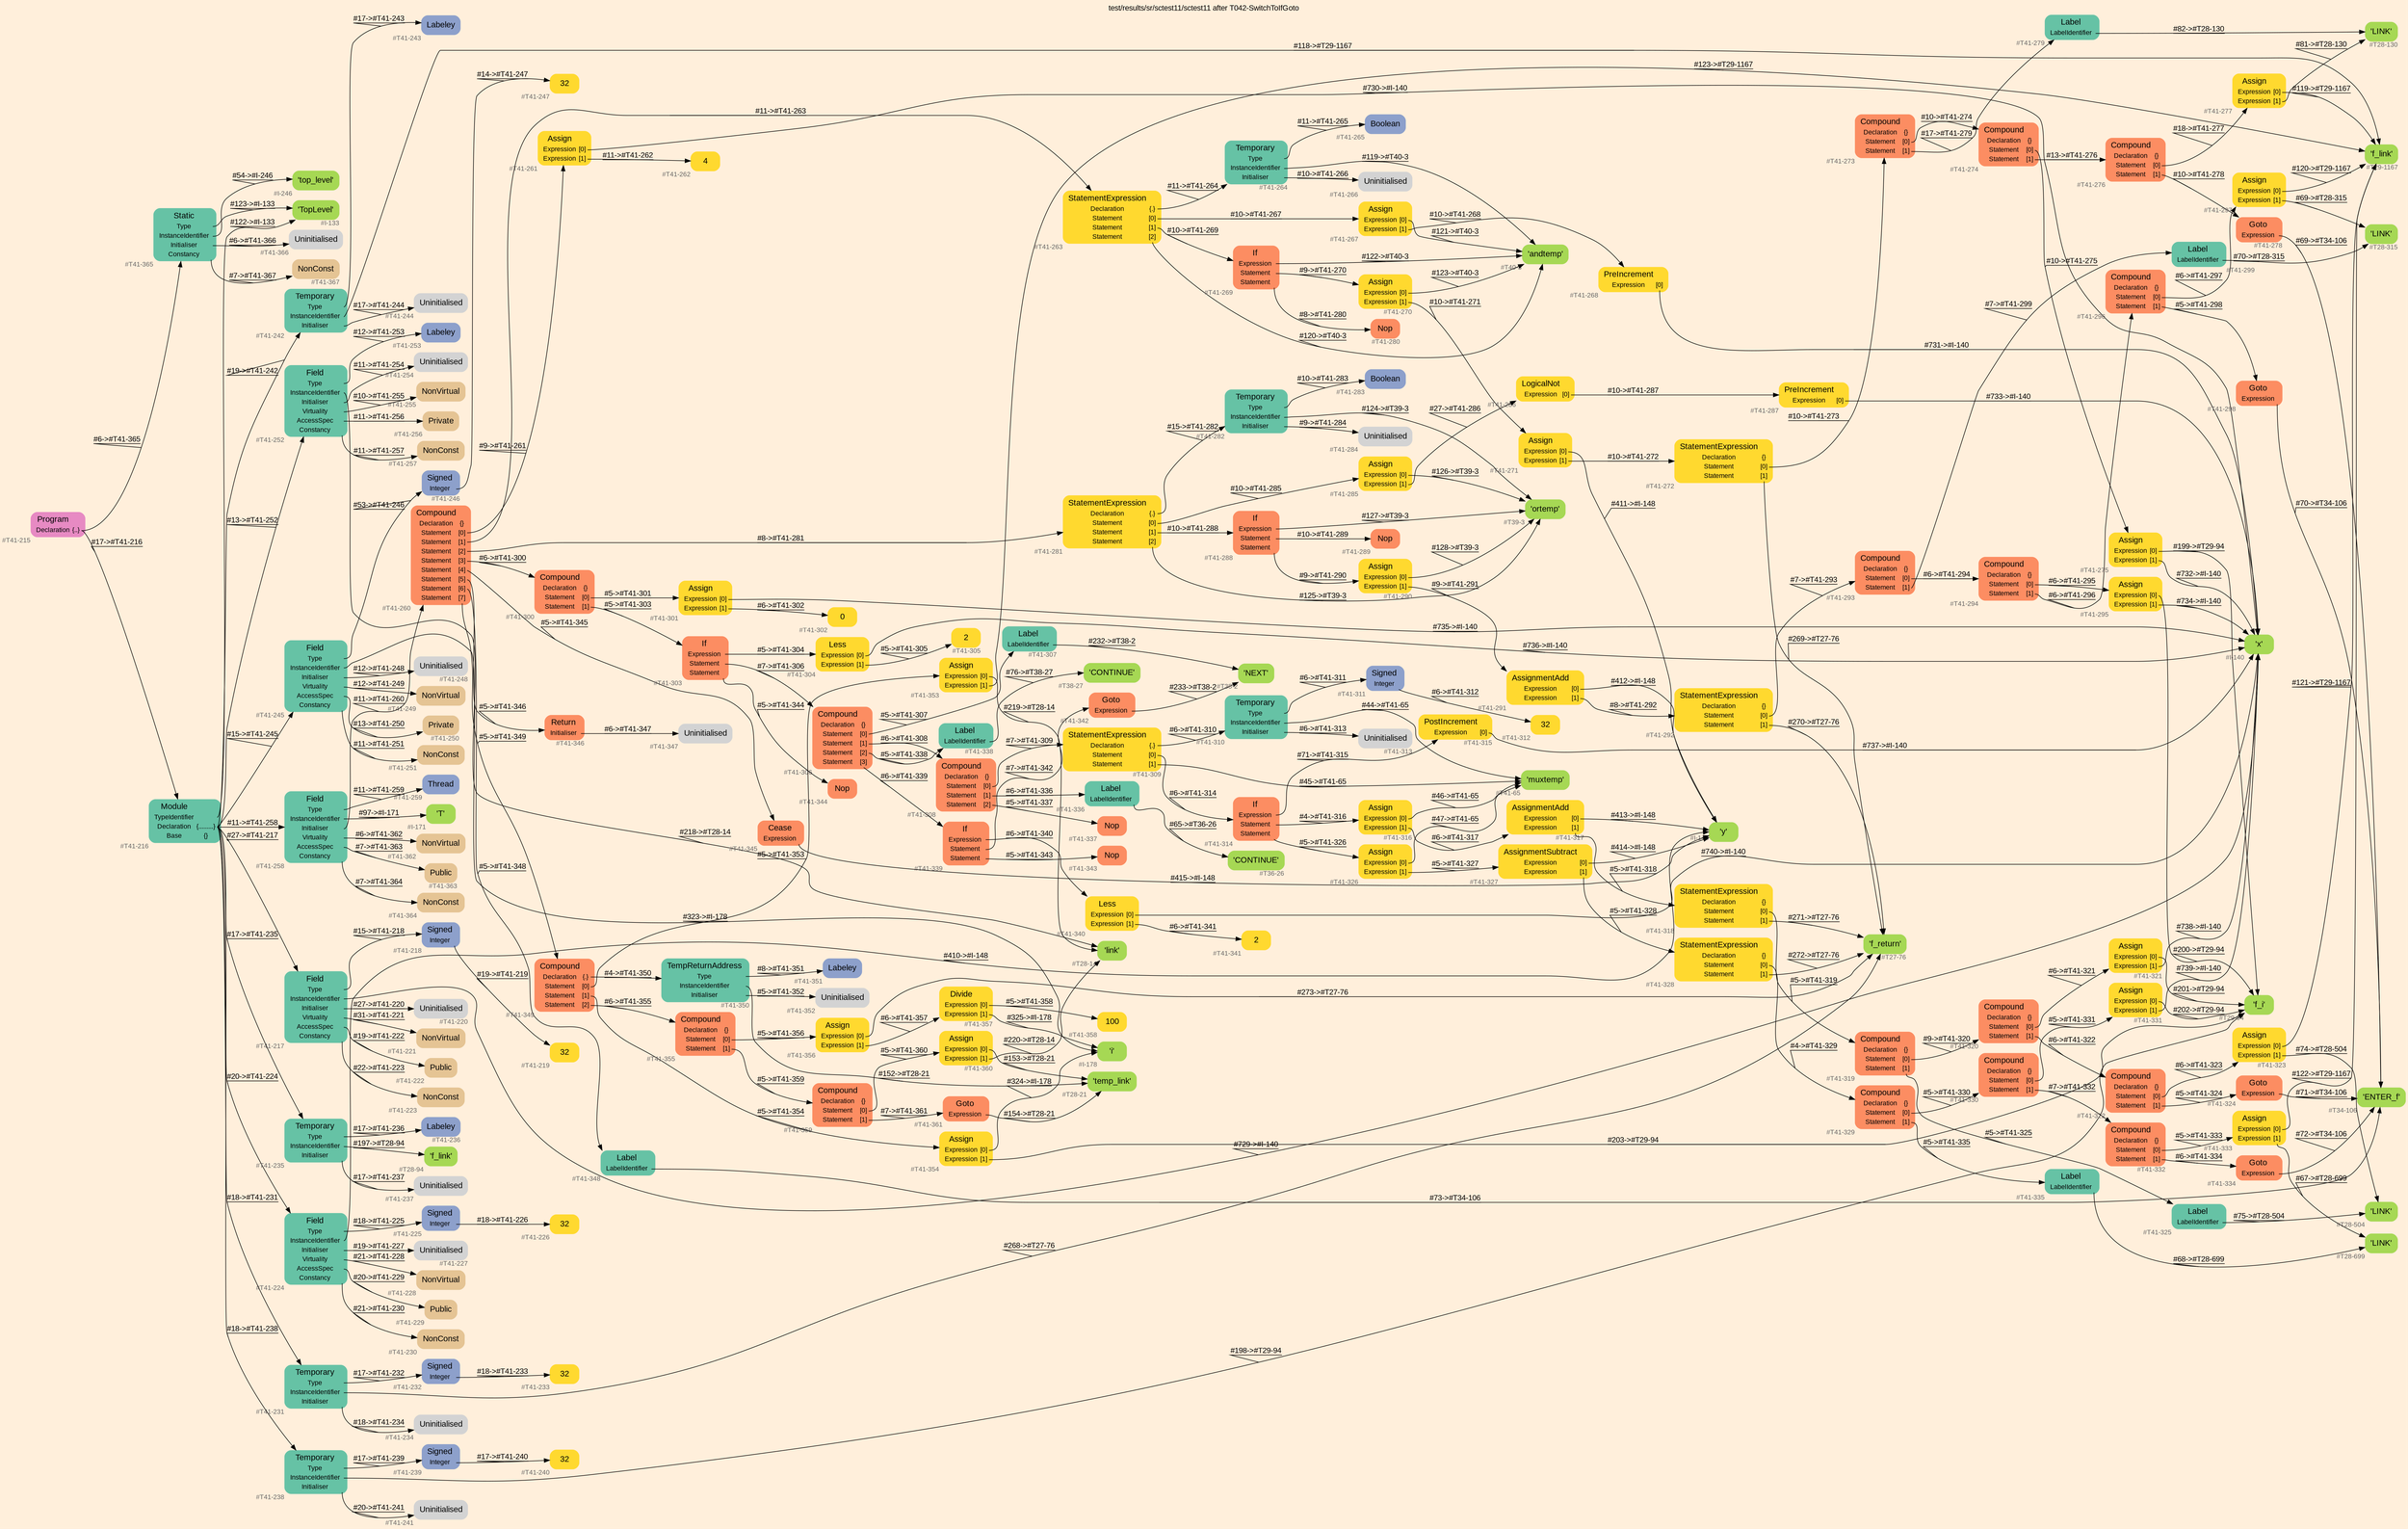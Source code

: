 digraph "test/results/sr/sctest11/sctest11 after T042-SwitchToIfGoto" {
label = "test/results/sr/sctest11/sctest11 after T042-SwitchToIfGoto"
labelloc = t
graph [
    rankdir = "LR"
    ranksep = 0.3
    bgcolor = antiquewhite1
    color = black
    fontcolor = black
    fontname = "Arial"
];
node [
    fontname = "Arial"
];
edge [
    fontname = "Arial"
];

// -------------------- node figure --------------------
// -------- block #T41-215 ----------
"#T41-215" [
    fillcolor = "/set28/4"
    xlabel = "#T41-215"
    fontsize = "12"
    fontcolor = grey40
    shape = "plaintext"
    label = <<TABLE BORDER="0" CELLBORDER="0" CELLSPACING="0">
     <TR><TD><FONT COLOR="black" POINT-SIZE="15">Program</FONT></TD></TR>
     <TR><TD><FONT COLOR="black" POINT-SIZE="12">Declaration</FONT></TD><TD PORT="port0"><FONT COLOR="black" POINT-SIZE="12">{..}</FONT></TD></TR>
    </TABLE>>
    style = "rounded,filled"
];

// -------- block #T41-216 ----------
"#T41-216" [
    fillcolor = "/set28/1"
    xlabel = "#T41-216"
    fontsize = "12"
    fontcolor = grey40
    shape = "plaintext"
    label = <<TABLE BORDER="0" CELLBORDER="0" CELLSPACING="0">
     <TR><TD><FONT COLOR="black" POINT-SIZE="15">Module</FONT></TD></TR>
     <TR><TD><FONT COLOR="black" POINT-SIZE="12">TypeIdentifier</FONT></TD><TD PORT="port0"></TD></TR>
     <TR><TD><FONT COLOR="black" POINT-SIZE="12">Declaration</FONT></TD><TD PORT="port1"><FONT COLOR="black" POINT-SIZE="12">{.........}</FONT></TD></TR>
     <TR><TD><FONT COLOR="black" POINT-SIZE="12">Base</FONT></TD><TD PORT="port2"><FONT COLOR="black" POINT-SIZE="12">{}</FONT></TD></TR>
    </TABLE>>
    style = "rounded,filled"
];

// -------- block #I-133 ----------
"#I-133" [
    fillcolor = "/set28/5"
    xlabel = "#I-133"
    fontsize = "12"
    fontcolor = grey40
    shape = "plaintext"
    label = <<TABLE BORDER="0" CELLBORDER="0" CELLSPACING="0">
     <TR><TD><FONT COLOR="black" POINT-SIZE="15">'TopLevel'</FONT></TD></TR>
    </TABLE>>
    style = "rounded,filled"
];

// -------- block #T41-217 ----------
"#T41-217" [
    fillcolor = "/set28/1"
    xlabel = "#T41-217"
    fontsize = "12"
    fontcolor = grey40
    shape = "plaintext"
    label = <<TABLE BORDER="0" CELLBORDER="0" CELLSPACING="0">
     <TR><TD><FONT COLOR="black" POINT-SIZE="15">Field</FONT></TD></TR>
     <TR><TD><FONT COLOR="black" POINT-SIZE="12">Type</FONT></TD><TD PORT="port0"></TD></TR>
     <TR><TD><FONT COLOR="black" POINT-SIZE="12">InstanceIdentifier</FONT></TD><TD PORT="port1"></TD></TR>
     <TR><TD><FONT COLOR="black" POINT-SIZE="12">Initialiser</FONT></TD><TD PORT="port2"></TD></TR>
     <TR><TD><FONT COLOR="black" POINT-SIZE="12">Virtuality</FONT></TD><TD PORT="port3"></TD></TR>
     <TR><TD><FONT COLOR="black" POINT-SIZE="12">AccessSpec</FONT></TD><TD PORT="port4"></TD></TR>
     <TR><TD><FONT COLOR="black" POINT-SIZE="12">Constancy</FONT></TD><TD PORT="port5"></TD></TR>
    </TABLE>>
    style = "rounded,filled"
];

// -------- block #T41-218 ----------
"#T41-218" [
    fillcolor = "/set28/3"
    xlabel = "#T41-218"
    fontsize = "12"
    fontcolor = grey40
    shape = "plaintext"
    label = <<TABLE BORDER="0" CELLBORDER="0" CELLSPACING="0">
     <TR><TD><FONT COLOR="black" POINT-SIZE="15">Signed</FONT></TD></TR>
     <TR><TD><FONT COLOR="black" POINT-SIZE="12">Integer</FONT></TD><TD PORT="port0"></TD></TR>
    </TABLE>>
    style = "rounded,filled"
];

// -------- block #T41-219 ----------
"#T41-219" [
    fillcolor = "/set28/6"
    xlabel = "#T41-219"
    fontsize = "12"
    fontcolor = grey40
    shape = "plaintext"
    label = <<TABLE BORDER="0" CELLBORDER="0" CELLSPACING="0">
     <TR><TD><FONT COLOR="black" POINT-SIZE="15">32</FONT></TD></TR>
    </TABLE>>
    style = "rounded,filled"
];

// -------- block #I-140 ----------
"#I-140" [
    fillcolor = "/set28/5"
    xlabel = "#I-140"
    fontsize = "12"
    fontcolor = grey40
    shape = "plaintext"
    label = <<TABLE BORDER="0" CELLBORDER="0" CELLSPACING="0">
     <TR><TD><FONT COLOR="black" POINT-SIZE="15">'x'</FONT></TD></TR>
    </TABLE>>
    style = "rounded,filled"
];

// -------- block #T41-220 ----------
"#T41-220" [
    xlabel = "#T41-220"
    fontsize = "12"
    fontcolor = grey40
    shape = "plaintext"
    label = <<TABLE BORDER="0" CELLBORDER="0" CELLSPACING="0">
     <TR><TD><FONT COLOR="black" POINT-SIZE="15">Uninitialised</FONT></TD></TR>
    </TABLE>>
    style = "rounded,filled"
];

// -------- block #T41-221 ----------
"#T41-221" [
    fillcolor = "/set28/7"
    xlabel = "#T41-221"
    fontsize = "12"
    fontcolor = grey40
    shape = "plaintext"
    label = <<TABLE BORDER="0" CELLBORDER="0" CELLSPACING="0">
     <TR><TD><FONT COLOR="black" POINT-SIZE="15">NonVirtual</FONT></TD></TR>
    </TABLE>>
    style = "rounded,filled"
];

// -------- block #T41-222 ----------
"#T41-222" [
    fillcolor = "/set28/7"
    xlabel = "#T41-222"
    fontsize = "12"
    fontcolor = grey40
    shape = "plaintext"
    label = <<TABLE BORDER="0" CELLBORDER="0" CELLSPACING="0">
     <TR><TD><FONT COLOR="black" POINT-SIZE="15">Public</FONT></TD></TR>
    </TABLE>>
    style = "rounded,filled"
];

// -------- block #T41-223 ----------
"#T41-223" [
    fillcolor = "/set28/7"
    xlabel = "#T41-223"
    fontsize = "12"
    fontcolor = grey40
    shape = "plaintext"
    label = <<TABLE BORDER="0" CELLBORDER="0" CELLSPACING="0">
     <TR><TD><FONT COLOR="black" POINT-SIZE="15">NonConst</FONT></TD></TR>
    </TABLE>>
    style = "rounded,filled"
];

// -------- block #T41-224 ----------
"#T41-224" [
    fillcolor = "/set28/1"
    xlabel = "#T41-224"
    fontsize = "12"
    fontcolor = grey40
    shape = "plaintext"
    label = <<TABLE BORDER="0" CELLBORDER="0" CELLSPACING="0">
     <TR><TD><FONT COLOR="black" POINT-SIZE="15">Field</FONT></TD></TR>
     <TR><TD><FONT COLOR="black" POINT-SIZE="12">Type</FONT></TD><TD PORT="port0"></TD></TR>
     <TR><TD><FONT COLOR="black" POINT-SIZE="12">InstanceIdentifier</FONT></TD><TD PORT="port1"></TD></TR>
     <TR><TD><FONT COLOR="black" POINT-SIZE="12">Initialiser</FONT></TD><TD PORT="port2"></TD></TR>
     <TR><TD><FONT COLOR="black" POINT-SIZE="12">Virtuality</FONT></TD><TD PORT="port3"></TD></TR>
     <TR><TD><FONT COLOR="black" POINT-SIZE="12">AccessSpec</FONT></TD><TD PORT="port4"></TD></TR>
     <TR><TD><FONT COLOR="black" POINT-SIZE="12">Constancy</FONT></TD><TD PORT="port5"></TD></TR>
    </TABLE>>
    style = "rounded,filled"
];

// -------- block #T41-225 ----------
"#T41-225" [
    fillcolor = "/set28/3"
    xlabel = "#T41-225"
    fontsize = "12"
    fontcolor = grey40
    shape = "plaintext"
    label = <<TABLE BORDER="0" CELLBORDER="0" CELLSPACING="0">
     <TR><TD><FONT COLOR="black" POINT-SIZE="15">Signed</FONT></TD></TR>
     <TR><TD><FONT COLOR="black" POINT-SIZE="12">Integer</FONT></TD><TD PORT="port0"></TD></TR>
    </TABLE>>
    style = "rounded,filled"
];

// -------- block #T41-226 ----------
"#T41-226" [
    fillcolor = "/set28/6"
    xlabel = "#T41-226"
    fontsize = "12"
    fontcolor = grey40
    shape = "plaintext"
    label = <<TABLE BORDER="0" CELLBORDER="0" CELLSPACING="0">
     <TR><TD><FONT COLOR="black" POINT-SIZE="15">32</FONT></TD></TR>
    </TABLE>>
    style = "rounded,filled"
];

// -------- block #I-148 ----------
"#I-148" [
    fillcolor = "/set28/5"
    xlabel = "#I-148"
    fontsize = "12"
    fontcolor = grey40
    shape = "plaintext"
    label = <<TABLE BORDER="0" CELLBORDER="0" CELLSPACING="0">
     <TR><TD><FONT COLOR="black" POINT-SIZE="15">'y'</FONT></TD></TR>
    </TABLE>>
    style = "rounded,filled"
];

// -------- block #T41-227 ----------
"#T41-227" [
    xlabel = "#T41-227"
    fontsize = "12"
    fontcolor = grey40
    shape = "plaintext"
    label = <<TABLE BORDER="0" CELLBORDER="0" CELLSPACING="0">
     <TR><TD><FONT COLOR="black" POINT-SIZE="15">Uninitialised</FONT></TD></TR>
    </TABLE>>
    style = "rounded,filled"
];

// -------- block #T41-228 ----------
"#T41-228" [
    fillcolor = "/set28/7"
    xlabel = "#T41-228"
    fontsize = "12"
    fontcolor = grey40
    shape = "plaintext"
    label = <<TABLE BORDER="0" CELLBORDER="0" CELLSPACING="0">
     <TR><TD><FONT COLOR="black" POINT-SIZE="15">NonVirtual</FONT></TD></TR>
    </TABLE>>
    style = "rounded,filled"
];

// -------- block #T41-229 ----------
"#T41-229" [
    fillcolor = "/set28/7"
    xlabel = "#T41-229"
    fontsize = "12"
    fontcolor = grey40
    shape = "plaintext"
    label = <<TABLE BORDER="0" CELLBORDER="0" CELLSPACING="0">
     <TR><TD><FONT COLOR="black" POINT-SIZE="15">Public</FONT></TD></TR>
    </TABLE>>
    style = "rounded,filled"
];

// -------- block #T41-230 ----------
"#T41-230" [
    fillcolor = "/set28/7"
    xlabel = "#T41-230"
    fontsize = "12"
    fontcolor = grey40
    shape = "plaintext"
    label = <<TABLE BORDER="0" CELLBORDER="0" CELLSPACING="0">
     <TR><TD><FONT COLOR="black" POINT-SIZE="15">NonConst</FONT></TD></TR>
    </TABLE>>
    style = "rounded,filled"
];

// -------- block #T41-231 ----------
"#T41-231" [
    fillcolor = "/set28/1"
    xlabel = "#T41-231"
    fontsize = "12"
    fontcolor = grey40
    shape = "plaintext"
    label = <<TABLE BORDER="0" CELLBORDER="0" CELLSPACING="0">
     <TR><TD><FONT COLOR="black" POINT-SIZE="15">Temporary</FONT></TD></TR>
     <TR><TD><FONT COLOR="black" POINT-SIZE="12">Type</FONT></TD><TD PORT="port0"></TD></TR>
     <TR><TD><FONT COLOR="black" POINT-SIZE="12">InstanceIdentifier</FONT></TD><TD PORT="port1"></TD></TR>
     <TR><TD><FONT COLOR="black" POINT-SIZE="12">Initialiser</FONT></TD><TD PORT="port2"></TD></TR>
    </TABLE>>
    style = "rounded,filled"
];

// -------- block #T41-232 ----------
"#T41-232" [
    fillcolor = "/set28/3"
    xlabel = "#T41-232"
    fontsize = "12"
    fontcolor = grey40
    shape = "plaintext"
    label = <<TABLE BORDER="0" CELLBORDER="0" CELLSPACING="0">
     <TR><TD><FONT COLOR="black" POINT-SIZE="15">Signed</FONT></TD></TR>
     <TR><TD><FONT COLOR="black" POINT-SIZE="12">Integer</FONT></TD><TD PORT="port0"></TD></TR>
    </TABLE>>
    style = "rounded,filled"
];

// -------- block #T41-233 ----------
"#T41-233" [
    fillcolor = "/set28/6"
    xlabel = "#T41-233"
    fontsize = "12"
    fontcolor = grey40
    shape = "plaintext"
    label = <<TABLE BORDER="0" CELLBORDER="0" CELLSPACING="0">
     <TR><TD><FONT COLOR="black" POINT-SIZE="15">32</FONT></TD></TR>
    </TABLE>>
    style = "rounded,filled"
];

// -------- block #T27-76 ----------
"#T27-76" [
    fillcolor = "/set28/5"
    xlabel = "#T27-76"
    fontsize = "12"
    fontcolor = grey40
    shape = "plaintext"
    label = <<TABLE BORDER="0" CELLBORDER="0" CELLSPACING="0">
     <TR><TD><FONT COLOR="black" POINT-SIZE="15">'f_return'</FONT></TD></TR>
    </TABLE>>
    style = "rounded,filled"
];

// -------- block #T41-234 ----------
"#T41-234" [
    xlabel = "#T41-234"
    fontsize = "12"
    fontcolor = grey40
    shape = "plaintext"
    label = <<TABLE BORDER="0" CELLBORDER="0" CELLSPACING="0">
     <TR><TD><FONT COLOR="black" POINT-SIZE="15">Uninitialised</FONT></TD></TR>
    </TABLE>>
    style = "rounded,filled"
];

// -------- block #T41-235 ----------
"#T41-235" [
    fillcolor = "/set28/1"
    xlabel = "#T41-235"
    fontsize = "12"
    fontcolor = grey40
    shape = "plaintext"
    label = <<TABLE BORDER="0" CELLBORDER="0" CELLSPACING="0">
     <TR><TD><FONT COLOR="black" POINT-SIZE="15">Temporary</FONT></TD></TR>
     <TR><TD><FONT COLOR="black" POINT-SIZE="12">Type</FONT></TD><TD PORT="port0"></TD></TR>
     <TR><TD><FONT COLOR="black" POINT-SIZE="12">InstanceIdentifier</FONT></TD><TD PORT="port1"></TD></TR>
     <TR><TD><FONT COLOR="black" POINT-SIZE="12">Initialiser</FONT></TD><TD PORT="port2"></TD></TR>
    </TABLE>>
    style = "rounded,filled"
];

// -------- block #T41-236 ----------
"#T41-236" [
    fillcolor = "/set28/3"
    xlabel = "#T41-236"
    fontsize = "12"
    fontcolor = grey40
    shape = "plaintext"
    label = <<TABLE BORDER="0" CELLBORDER="0" CELLSPACING="0">
     <TR><TD><FONT COLOR="black" POINT-SIZE="15">Labeley</FONT></TD></TR>
    </TABLE>>
    style = "rounded,filled"
];

// -------- block #T28-94 ----------
"#T28-94" [
    fillcolor = "/set28/5"
    xlabel = "#T28-94"
    fontsize = "12"
    fontcolor = grey40
    shape = "plaintext"
    label = <<TABLE BORDER="0" CELLBORDER="0" CELLSPACING="0">
     <TR><TD><FONT COLOR="black" POINT-SIZE="15">'f_link'</FONT></TD></TR>
    </TABLE>>
    style = "rounded,filled"
];

// -------- block #T41-237 ----------
"#T41-237" [
    xlabel = "#T41-237"
    fontsize = "12"
    fontcolor = grey40
    shape = "plaintext"
    label = <<TABLE BORDER="0" CELLBORDER="0" CELLSPACING="0">
     <TR><TD><FONT COLOR="black" POINT-SIZE="15">Uninitialised</FONT></TD></TR>
    </TABLE>>
    style = "rounded,filled"
];

// -------- block #T41-238 ----------
"#T41-238" [
    fillcolor = "/set28/1"
    xlabel = "#T41-238"
    fontsize = "12"
    fontcolor = grey40
    shape = "plaintext"
    label = <<TABLE BORDER="0" CELLBORDER="0" CELLSPACING="0">
     <TR><TD><FONT COLOR="black" POINT-SIZE="15">Temporary</FONT></TD></TR>
     <TR><TD><FONT COLOR="black" POINT-SIZE="12">Type</FONT></TD><TD PORT="port0"></TD></TR>
     <TR><TD><FONT COLOR="black" POINT-SIZE="12">InstanceIdentifier</FONT></TD><TD PORT="port1"></TD></TR>
     <TR><TD><FONT COLOR="black" POINT-SIZE="12">Initialiser</FONT></TD><TD PORT="port2"></TD></TR>
    </TABLE>>
    style = "rounded,filled"
];

// -------- block #T41-239 ----------
"#T41-239" [
    fillcolor = "/set28/3"
    xlabel = "#T41-239"
    fontsize = "12"
    fontcolor = grey40
    shape = "plaintext"
    label = <<TABLE BORDER="0" CELLBORDER="0" CELLSPACING="0">
     <TR><TD><FONT COLOR="black" POINT-SIZE="15">Signed</FONT></TD></TR>
     <TR><TD><FONT COLOR="black" POINT-SIZE="12">Integer</FONT></TD><TD PORT="port0"></TD></TR>
    </TABLE>>
    style = "rounded,filled"
];

// -------- block #T41-240 ----------
"#T41-240" [
    fillcolor = "/set28/6"
    xlabel = "#T41-240"
    fontsize = "12"
    fontcolor = grey40
    shape = "plaintext"
    label = <<TABLE BORDER="0" CELLBORDER="0" CELLSPACING="0">
     <TR><TD><FONT COLOR="black" POINT-SIZE="15">32</FONT></TD></TR>
    </TABLE>>
    style = "rounded,filled"
];

// -------- block #T29-94 ----------
"#T29-94" [
    fillcolor = "/set28/5"
    xlabel = "#T29-94"
    fontsize = "12"
    fontcolor = grey40
    shape = "plaintext"
    label = <<TABLE BORDER="0" CELLBORDER="0" CELLSPACING="0">
     <TR><TD><FONT COLOR="black" POINT-SIZE="15">'f_i'</FONT></TD></TR>
    </TABLE>>
    style = "rounded,filled"
];

// -------- block #T41-241 ----------
"#T41-241" [
    xlabel = "#T41-241"
    fontsize = "12"
    fontcolor = grey40
    shape = "plaintext"
    label = <<TABLE BORDER="0" CELLBORDER="0" CELLSPACING="0">
     <TR><TD><FONT COLOR="black" POINT-SIZE="15">Uninitialised</FONT></TD></TR>
    </TABLE>>
    style = "rounded,filled"
];

// -------- block #T41-242 ----------
"#T41-242" [
    fillcolor = "/set28/1"
    xlabel = "#T41-242"
    fontsize = "12"
    fontcolor = grey40
    shape = "plaintext"
    label = <<TABLE BORDER="0" CELLBORDER="0" CELLSPACING="0">
     <TR><TD><FONT COLOR="black" POINT-SIZE="15">Temporary</FONT></TD></TR>
     <TR><TD><FONT COLOR="black" POINT-SIZE="12">Type</FONT></TD><TD PORT="port0"></TD></TR>
     <TR><TD><FONT COLOR="black" POINT-SIZE="12">InstanceIdentifier</FONT></TD><TD PORT="port1"></TD></TR>
     <TR><TD><FONT COLOR="black" POINT-SIZE="12">Initialiser</FONT></TD><TD PORT="port2"></TD></TR>
    </TABLE>>
    style = "rounded,filled"
];

// -------- block #T41-243 ----------
"#T41-243" [
    fillcolor = "/set28/3"
    xlabel = "#T41-243"
    fontsize = "12"
    fontcolor = grey40
    shape = "plaintext"
    label = <<TABLE BORDER="0" CELLBORDER="0" CELLSPACING="0">
     <TR><TD><FONT COLOR="black" POINT-SIZE="15">Labeley</FONT></TD></TR>
    </TABLE>>
    style = "rounded,filled"
];

// -------- block #T29-1167 ----------
"#T29-1167" [
    fillcolor = "/set28/5"
    xlabel = "#T29-1167"
    fontsize = "12"
    fontcolor = grey40
    shape = "plaintext"
    label = <<TABLE BORDER="0" CELLBORDER="0" CELLSPACING="0">
     <TR><TD><FONT COLOR="black" POINT-SIZE="15">'f_link'</FONT></TD></TR>
    </TABLE>>
    style = "rounded,filled"
];

// -------- block #T41-244 ----------
"#T41-244" [
    xlabel = "#T41-244"
    fontsize = "12"
    fontcolor = grey40
    shape = "plaintext"
    label = <<TABLE BORDER="0" CELLBORDER="0" CELLSPACING="0">
     <TR><TD><FONT COLOR="black" POINT-SIZE="15">Uninitialised</FONT></TD></TR>
    </TABLE>>
    style = "rounded,filled"
];

// -------- block #T41-245 ----------
"#T41-245" [
    fillcolor = "/set28/1"
    xlabel = "#T41-245"
    fontsize = "12"
    fontcolor = grey40
    shape = "plaintext"
    label = <<TABLE BORDER="0" CELLBORDER="0" CELLSPACING="0">
     <TR><TD><FONT COLOR="black" POINT-SIZE="15">Field</FONT></TD></TR>
     <TR><TD><FONT COLOR="black" POINT-SIZE="12">Type</FONT></TD><TD PORT="port0"></TD></TR>
     <TR><TD><FONT COLOR="black" POINT-SIZE="12">InstanceIdentifier</FONT></TD><TD PORT="port1"></TD></TR>
     <TR><TD><FONT COLOR="black" POINT-SIZE="12">Initialiser</FONT></TD><TD PORT="port2"></TD></TR>
     <TR><TD><FONT COLOR="black" POINT-SIZE="12">Virtuality</FONT></TD><TD PORT="port3"></TD></TR>
     <TR><TD><FONT COLOR="black" POINT-SIZE="12">AccessSpec</FONT></TD><TD PORT="port4"></TD></TR>
     <TR><TD><FONT COLOR="black" POINT-SIZE="12">Constancy</FONT></TD><TD PORT="port5"></TD></TR>
    </TABLE>>
    style = "rounded,filled"
];

// -------- block #T41-246 ----------
"#T41-246" [
    fillcolor = "/set28/3"
    xlabel = "#T41-246"
    fontsize = "12"
    fontcolor = grey40
    shape = "plaintext"
    label = <<TABLE BORDER="0" CELLBORDER="0" CELLSPACING="0">
     <TR><TD><FONT COLOR="black" POINT-SIZE="15">Signed</FONT></TD></TR>
     <TR><TD><FONT COLOR="black" POINT-SIZE="12">Integer</FONT></TD><TD PORT="port0"></TD></TR>
    </TABLE>>
    style = "rounded,filled"
];

// -------- block #T41-247 ----------
"#T41-247" [
    fillcolor = "/set28/6"
    xlabel = "#T41-247"
    fontsize = "12"
    fontcolor = grey40
    shape = "plaintext"
    label = <<TABLE BORDER="0" CELLBORDER="0" CELLSPACING="0">
     <TR><TD><FONT COLOR="black" POINT-SIZE="15">32</FONT></TD></TR>
    </TABLE>>
    style = "rounded,filled"
];

// -------- block #I-178 ----------
"#I-178" [
    fillcolor = "/set28/5"
    xlabel = "#I-178"
    fontsize = "12"
    fontcolor = grey40
    shape = "plaintext"
    label = <<TABLE BORDER="0" CELLBORDER="0" CELLSPACING="0">
     <TR><TD><FONT COLOR="black" POINT-SIZE="15">'i'</FONT></TD></TR>
    </TABLE>>
    style = "rounded,filled"
];

// -------- block #T41-248 ----------
"#T41-248" [
    xlabel = "#T41-248"
    fontsize = "12"
    fontcolor = grey40
    shape = "plaintext"
    label = <<TABLE BORDER="0" CELLBORDER="0" CELLSPACING="0">
     <TR><TD><FONT COLOR="black" POINT-SIZE="15">Uninitialised</FONT></TD></TR>
    </TABLE>>
    style = "rounded,filled"
];

// -------- block #T41-249 ----------
"#T41-249" [
    fillcolor = "/set28/7"
    xlabel = "#T41-249"
    fontsize = "12"
    fontcolor = grey40
    shape = "plaintext"
    label = <<TABLE BORDER="0" CELLBORDER="0" CELLSPACING="0">
     <TR><TD><FONT COLOR="black" POINT-SIZE="15">NonVirtual</FONT></TD></TR>
    </TABLE>>
    style = "rounded,filled"
];

// -------- block #T41-250 ----------
"#T41-250" [
    fillcolor = "/set28/7"
    xlabel = "#T41-250"
    fontsize = "12"
    fontcolor = grey40
    shape = "plaintext"
    label = <<TABLE BORDER="0" CELLBORDER="0" CELLSPACING="0">
     <TR><TD><FONT COLOR="black" POINT-SIZE="15">Private</FONT></TD></TR>
    </TABLE>>
    style = "rounded,filled"
];

// -------- block #T41-251 ----------
"#T41-251" [
    fillcolor = "/set28/7"
    xlabel = "#T41-251"
    fontsize = "12"
    fontcolor = grey40
    shape = "plaintext"
    label = <<TABLE BORDER="0" CELLBORDER="0" CELLSPACING="0">
     <TR><TD><FONT COLOR="black" POINT-SIZE="15">NonConst</FONT></TD></TR>
    </TABLE>>
    style = "rounded,filled"
];

// -------- block #T41-252 ----------
"#T41-252" [
    fillcolor = "/set28/1"
    xlabel = "#T41-252"
    fontsize = "12"
    fontcolor = grey40
    shape = "plaintext"
    label = <<TABLE BORDER="0" CELLBORDER="0" CELLSPACING="0">
     <TR><TD><FONT COLOR="black" POINT-SIZE="15">Field</FONT></TD></TR>
     <TR><TD><FONT COLOR="black" POINT-SIZE="12">Type</FONT></TD><TD PORT="port0"></TD></TR>
     <TR><TD><FONT COLOR="black" POINT-SIZE="12">InstanceIdentifier</FONT></TD><TD PORT="port1"></TD></TR>
     <TR><TD><FONT COLOR="black" POINT-SIZE="12">Initialiser</FONT></TD><TD PORT="port2"></TD></TR>
     <TR><TD><FONT COLOR="black" POINT-SIZE="12">Virtuality</FONT></TD><TD PORT="port3"></TD></TR>
     <TR><TD><FONT COLOR="black" POINT-SIZE="12">AccessSpec</FONT></TD><TD PORT="port4"></TD></TR>
     <TR><TD><FONT COLOR="black" POINT-SIZE="12">Constancy</FONT></TD><TD PORT="port5"></TD></TR>
    </TABLE>>
    style = "rounded,filled"
];

// -------- block #T41-253 ----------
"#T41-253" [
    fillcolor = "/set28/3"
    xlabel = "#T41-253"
    fontsize = "12"
    fontcolor = grey40
    shape = "plaintext"
    label = <<TABLE BORDER="0" CELLBORDER="0" CELLSPACING="0">
     <TR><TD><FONT COLOR="black" POINT-SIZE="15">Labeley</FONT></TD></TR>
    </TABLE>>
    style = "rounded,filled"
];

// -------- block #T28-14 ----------
"#T28-14" [
    fillcolor = "/set28/5"
    xlabel = "#T28-14"
    fontsize = "12"
    fontcolor = grey40
    shape = "plaintext"
    label = <<TABLE BORDER="0" CELLBORDER="0" CELLSPACING="0">
     <TR><TD><FONT COLOR="black" POINT-SIZE="15">'link'</FONT></TD></TR>
    </TABLE>>
    style = "rounded,filled"
];

// -------- block #T41-254 ----------
"#T41-254" [
    xlabel = "#T41-254"
    fontsize = "12"
    fontcolor = grey40
    shape = "plaintext"
    label = <<TABLE BORDER="0" CELLBORDER="0" CELLSPACING="0">
     <TR><TD><FONT COLOR="black" POINT-SIZE="15">Uninitialised</FONT></TD></TR>
    </TABLE>>
    style = "rounded,filled"
];

// -------- block #T41-255 ----------
"#T41-255" [
    fillcolor = "/set28/7"
    xlabel = "#T41-255"
    fontsize = "12"
    fontcolor = grey40
    shape = "plaintext"
    label = <<TABLE BORDER="0" CELLBORDER="0" CELLSPACING="0">
     <TR><TD><FONT COLOR="black" POINT-SIZE="15">NonVirtual</FONT></TD></TR>
    </TABLE>>
    style = "rounded,filled"
];

// -------- block #T41-256 ----------
"#T41-256" [
    fillcolor = "/set28/7"
    xlabel = "#T41-256"
    fontsize = "12"
    fontcolor = grey40
    shape = "plaintext"
    label = <<TABLE BORDER="0" CELLBORDER="0" CELLSPACING="0">
     <TR><TD><FONT COLOR="black" POINT-SIZE="15">Private</FONT></TD></TR>
    </TABLE>>
    style = "rounded,filled"
];

// -------- block #T41-257 ----------
"#T41-257" [
    fillcolor = "/set28/7"
    xlabel = "#T41-257"
    fontsize = "12"
    fontcolor = grey40
    shape = "plaintext"
    label = <<TABLE BORDER="0" CELLBORDER="0" CELLSPACING="0">
     <TR><TD><FONT COLOR="black" POINT-SIZE="15">NonConst</FONT></TD></TR>
    </TABLE>>
    style = "rounded,filled"
];

// -------- block #T41-258 ----------
"#T41-258" [
    fillcolor = "/set28/1"
    xlabel = "#T41-258"
    fontsize = "12"
    fontcolor = grey40
    shape = "plaintext"
    label = <<TABLE BORDER="0" CELLBORDER="0" CELLSPACING="0">
     <TR><TD><FONT COLOR="black" POINT-SIZE="15">Field</FONT></TD></TR>
     <TR><TD><FONT COLOR="black" POINT-SIZE="12">Type</FONT></TD><TD PORT="port0"></TD></TR>
     <TR><TD><FONT COLOR="black" POINT-SIZE="12">InstanceIdentifier</FONT></TD><TD PORT="port1"></TD></TR>
     <TR><TD><FONT COLOR="black" POINT-SIZE="12">Initialiser</FONT></TD><TD PORT="port2"></TD></TR>
     <TR><TD><FONT COLOR="black" POINT-SIZE="12">Virtuality</FONT></TD><TD PORT="port3"></TD></TR>
     <TR><TD><FONT COLOR="black" POINT-SIZE="12">AccessSpec</FONT></TD><TD PORT="port4"></TD></TR>
     <TR><TD><FONT COLOR="black" POINT-SIZE="12">Constancy</FONT></TD><TD PORT="port5"></TD></TR>
    </TABLE>>
    style = "rounded,filled"
];

// -------- block #T41-259 ----------
"#T41-259" [
    fillcolor = "/set28/3"
    xlabel = "#T41-259"
    fontsize = "12"
    fontcolor = grey40
    shape = "plaintext"
    label = <<TABLE BORDER="0" CELLBORDER="0" CELLSPACING="0">
     <TR><TD><FONT COLOR="black" POINT-SIZE="15">Thread</FONT></TD></TR>
    </TABLE>>
    style = "rounded,filled"
];

// -------- block #I-171 ----------
"#I-171" [
    fillcolor = "/set28/5"
    xlabel = "#I-171"
    fontsize = "12"
    fontcolor = grey40
    shape = "plaintext"
    label = <<TABLE BORDER="0" CELLBORDER="0" CELLSPACING="0">
     <TR><TD><FONT COLOR="black" POINT-SIZE="15">'T'</FONT></TD></TR>
    </TABLE>>
    style = "rounded,filled"
];

// -------- block #T41-260 ----------
"#T41-260" [
    fillcolor = "/set28/2"
    xlabel = "#T41-260"
    fontsize = "12"
    fontcolor = grey40
    shape = "plaintext"
    label = <<TABLE BORDER="0" CELLBORDER="0" CELLSPACING="0">
     <TR><TD><FONT COLOR="black" POINT-SIZE="15">Compound</FONT></TD></TR>
     <TR><TD><FONT COLOR="black" POINT-SIZE="12">Declaration</FONT></TD><TD PORT="port0"><FONT COLOR="black" POINT-SIZE="12">{}</FONT></TD></TR>
     <TR><TD><FONT COLOR="black" POINT-SIZE="12">Statement</FONT></TD><TD PORT="port1"><FONT COLOR="black" POINT-SIZE="12">[0]</FONT></TD></TR>
     <TR><TD><FONT COLOR="black" POINT-SIZE="12">Statement</FONT></TD><TD PORT="port2"><FONT COLOR="black" POINT-SIZE="12">[1]</FONT></TD></TR>
     <TR><TD><FONT COLOR="black" POINT-SIZE="12">Statement</FONT></TD><TD PORT="port3"><FONT COLOR="black" POINT-SIZE="12">[2]</FONT></TD></TR>
     <TR><TD><FONT COLOR="black" POINT-SIZE="12">Statement</FONT></TD><TD PORT="port4"><FONT COLOR="black" POINT-SIZE="12">[3]</FONT></TD></TR>
     <TR><TD><FONT COLOR="black" POINT-SIZE="12">Statement</FONT></TD><TD PORT="port5"><FONT COLOR="black" POINT-SIZE="12">[4]</FONT></TD></TR>
     <TR><TD><FONT COLOR="black" POINT-SIZE="12">Statement</FONT></TD><TD PORT="port6"><FONT COLOR="black" POINT-SIZE="12">[5]</FONT></TD></TR>
     <TR><TD><FONT COLOR="black" POINT-SIZE="12">Statement</FONT></TD><TD PORT="port7"><FONT COLOR="black" POINT-SIZE="12">[6]</FONT></TD></TR>
     <TR><TD><FONT COLOR="black" POINT-SIZE="12">Statement</FONT></TD><TD PORT="port8"><FONT COLOR="black" POINT-SIZE="12">[7]</FONT></TD></TR>
    </TABLE>>
    style = "rounded,filled"
];

// -------- block #T41-261 ----------
"#T41-261" [
    fillcolor = "/set28/6"
    xlabel = "#T41-261"
    fontsize = "12"
    fontcolor = grey40
    shape = "plaintext"
    label = <<TABLE BORDER="0" CELLBORDER="0" CELLSPACING="0">
     <TR><TD><FONT COLOR="black" POINT-SIZE="15">Assign</FONT></TD></TR>
     <TR><TD><FONT COLOR="black" POINT-SIZE="12">Expression</FONT></TD><TD PORT="port0"><FONT COLOR="black" POINT-SIZE="12">[0]</FONT></TD></TR>
     <TR><TD><FONT COLOR="black" POINT-SIZE="12">Expression</FONT></TD><TD PORT="port1"><FONT COLOR="black" POINT-SIZE="12">[1]</FONT></TD></TR>
    </TABLE>>
    style = "rounded,filled"
];

// -------- block #T41-262 ----------
"#T41-262" [
    fillcolor = "/set28/6"
    xlabel = "#T41-262"
    fontsize = "12"
    fontcolor = grey40
    shape = "plaintext"
    label = <<TABLE BORDER="0" CELLBORDER="0" CELLSPACING="0">
     <TR><TD><FONT COLOR="black" POINT-SIZE="15">4</FONT></TD></TR>
    </TABLE>>
    style = "rounded,filled"
];

// -------- block #T41-263 ----------
"#T41-263" [
    fillcolor = "/set28/6"
    xlabel = "#T41-263"
    fontsize = "12"
    fontcolor = grey40
    shape = "plaintext"
    label = <<TABLE BORDER="0" CELLBORDER="0" CELLSPACING="0">
     <TR><TD><FONT COLOR="black" POINT-SIZE="15">StatementExpression</FONT></TD></TR>
     <TR><TD><FONT COLOR="black" POINT-SIZE="12">Declaration</FONT></TD><TD PORT="port0"><FONT COLOR="black" POINT-SIZE="12">{.}</FONT></TD></TR>
     <TR><TD><FONT COLOR="black" POINT-SIZE="12">Statement</FONT></TD><TD PORT="port1"><FONT COLOR="black" POINT-SIZE="12">[0]</FONT></TD></TR>
     <TR><TD><FONT COLOR="black" POINT-SIZE="12">Statement</FONT></TD><TD PORT="port2"><FONT COLOR="black" POINT-SIZE="12">[1]</FONT></TD></TR>
     <TR><TD><FONT COLOR="black" POINT-SIZE="12">Statement</FONT></TD><TD PORT="port3"><FONT COLOR="black" POINT-SIZE="12">[2]</FONT></TD></TR>
    </TABLE>>
    style = "rounded,filled"
];

// -------- block #T41-264 ----------
"#T41-264" [
    fillcolor = "/set28/1"
    xlabel = "#T41-264"
    fontsize = "12"
    fontcolor = grey40
    shape = "plaintext"
    label = <<TABLE BORDER="0" CELLBORDER="0" CELLSPACING="0">
     <TR><TD><FONT COLOR="black" POINT-SIZE="15">Temporary</FONT></TD></TR>
     <TR><TD><FONT COLOR="black" POINT-SIZE="12">Type</FONT></TD><TD PORT="port0"></TD></TR>
     <TR><TD><FONT COLOR="black" POINT-SIZE="12">InstanceIdentifier</FONT></TD><TD PORT="port1"></TD></TR>
     <TR><TD><FONT COLOR="black" POINT-SIZE="12">Initialiser</FONT></TD><TD PORT="port2"></TD></TR>
    </TABLE>>
    style = "rounded,filled"
];

// -------- block #T41-265 ----------
"#T41-265" [
    fillcolor = "/set28/3"
    xlabel = "#T41-265"
    fontsize = "12"
    fontcolor = grey40
    shape = "plaintext"
    label = <<TABLE BORDER="0" CELLBORDER="0" CELLSPACING="0">
     <TR><TD><FONT COLOR="black" POINT-SIZE="15">Boolean</FONT></TD></TR>
    </TABLE>>
    style = "rounded,filled"
];

// -------- block #T40-3 ----------
"#T40-3" [
    fillcolor = "/set28/5"
    xlabel = "#T40-3"
    fontsize = "12"
    fontcolor = grey40
    shape = "plaintext"
    label = <<TABLE BORDER="0" CELLBORDER="0" CELLSPACING="0">
     <TR><TD><FONT COLOR="black" POINT-SIZE="15">'andtemp'</FONT></TD></TR>
    </TABLE>>
    style = "rounded,filled"
];

// -------- block #T41-266 ----------
"#T41-266" [
    xlabel = "#T41-266"
    fontsize = "12"
    fontcolor = grey40
    shape = "plaintext"
    label = <<TABLE BORDER="0" CELLBORDER="0" CELLSPACING="0">
     <TR><TD><FONT COLOR="black" POINT-SIZE="15">Uninitialised</FONT></TD></TR>
    </TABLE>>
    style = "rounded,filled"
];

// -------- block #T41-267 ----------
"#T41-267" [
    fillcolor = "/set28/6"
    xlabel = "#T41-267"
    fontsize = "12"
    fontcolor = grey40
    shape = "plaintext"
    label = <<TABLE BORDER="0" CELLBORDER="0" CELLSPACING="0">
     <TR><TD><FONT COLOR="black" POINT-SIZE="15">Assign</FONT></TD></TR>
     <TR><TD><FONT COLOR="black" POINT-SIZE="12">Expression</FONT></TD><TD PORT="port0"><FONT COLOR="black" POINT-SIZE="12">[0]</FONT></TD></TR>
     <TR><TD><FONT COLOR="black" POINT-SIZE="12">Expression</FONT></TD><TD PORT="port1"><FONT COLOR="black" POINT-SIZE="12">[1]</FONT></TD></TR>
    </TABLE>>
    style = "rounded,filled"
];

// -------- block #T41-268 ----------
"#T41-268" [
    fillcolor = "/set28/6"
    xlabel = "#T41-268"
    fontsize = "12"
    fontcolor = grey40
    shape = "plaintext"
    label = <<TABLE BORDER="0" CELLBORDER="0" CELLSPACING="0">
     <TR><TD><FONT COLOR="black" POINT-SIZE="15">PreIncrement</FONT></TD></TR>
     <TR><TD><FONT COLOR="black" POINT-SIZE="12">Expression</FONT></TD><TD PORT="port0"><FONT COLOR="black" POINT-SIZE="12">[0]</FONT></TD></TR>
    </TABLE>>
    style = "rounded,filled"
];

// -------- block #T41-269 ----------
"#T41-269" [
    fillcolor = "/set28/2"
    xlabel = "#T41-269"
    fontsize = "12"
    fontcolor = grey40
    shape = "plaintext"
    label = <<TABLE BORDER="0" CELLBORDER="0" CELLSPACING="0">
     <TR><TD><FONT COLOR="black" POINT-SIZE="15">If</FONT></TD></TR>
     <TR><TD><FONT COLOR="black" POINT-SIZE="12">Expression</FONT></TD><TD PORT="port0"></TD></TR>
     <TR><TD><FONT COLOR="black" POINT-SIZE="12">Statement</FONT></TD><TD PORT="port1"></TD></TR>
     <TR><TD><FONT COLOR="black" POINT-SIZE="12">Statement</FONT></TD><TD PORT="port2"></TD></TR>
    </TABLE>>
    style = "rounded,filled"
];

// -------- block #T41-270 ----------
"#T41-270" [
    fillcolor = "/set28/6"
    xlabel = "#T41-270"
    fontsize = "12"
    fontcolor = grey40
    shape = "plaintext"
    label = <<TABLE BORDER="0" CELLBORDER="0" CELLSPACING="0">
     <TR><TD><FONT COLOR="black" POINT-SIZE="15">Assign</FONT></TD></TR>
     <TR><TD><FONT COLOR="black" POINT-SIZE="12">Expression</FONT></TD><TD PORT="port0"><FONT COLOR="black" POINT-SIZE="12">[0]</FONT></TD></TR>
     <TR><TD><FONT COLOR="black" POINT-SIZE="12">Expression</FONT></TD><TD PORT="port1"><FONT COLOR="black" POINT-SIZE="12">[1]</FONT></TD></TR>
    </TABLE>>
    style = "rounded,filled"
];

// -------- block #T41-271 ----------
"#T41-271" [
    fillcolor = "/set28/6"
    xlabel = "#T41-271"
    fontsize = "12"
    fontcolor = grey40
    shape = "plaintext"
    label = <<TABLE BORDER="0" CELLBORDER="0" CELLSPACING="0">
     <TR><TD><FONT COLOR="black" POINT-SIZE="15">Assign</FONT></TD></TR>
     <TR><TD><FONT COLOR="black" POINT-SIZE="12">Expression</FONT></TD><TD PORT="port0"><FONT COLOR="black" POINT-SIZE="12">[0]</FONT></TD></TR>
     <TR><TD><FONT COLOR="black" POINT-SIZE="12">Expression</FONT></TD><TD PORT="port1"><FONT COLOR="black" POINT-SIZE="12">[1]</FONT></TD></TR>
    </TABLE>>
    style = "rounded,filled"
];

// -------- block #T41-272 ----------
"#T41-272" [
    fillcolor = "/set28/6"
    xlabel = "#T41-272"
    fontsize = "12"
    fontcolor = grey40
    shape = "plaintext"
    label = <<TABLE BORDER="0" CELLBORDER="0" CELLSPACING="0">
     <TR><TD><FONT COLOR="black" POINT-SIZE="15">StatementExpression</FONT></TD></TR>
     <TR><TD><FONT COLOR="black" POINT-SIZE="12">Declaration</FONT></TD><TD PORT="port0"><FONT COLOR="black" POINT-SIZE="12">{}</FONT></TD></TR>
     <TR><TD><FONT COLOR="black" POINT-SIZE="12">Statement</FONT></TD><TD PORT="port1"><FONT COLOR="black" POINT-SIZE="12">[0]</FONT></TD></TR>
     <TR><TD><FONT COLOR="black" POINT-SIZE="12">Statement</FONT></TD><TD PORT="port2"><FONT COLOR="black" POINT-SIZE="12">[1]</FONT></TD></TR>
    </TABLE>>
    style = "rounded,filled"
];

// -------- block #T41-273 ----------
"#T41-273" [
    fillcolor = "/set28/2"
    xlabel = "#T41-273"
    fontsize = "12"
    fontcolor = grey40
    shape = "plaintext"
    label = <<TABLE BORDER="0" CELLBORDER="0" CELLSPACING="0">
     <TR><TD><FONT COLOR="black" POINT-SIZE="15">Compound</FONT></TD></TR>
     <TR><TD><FONT COLOR="black" POINT-SIZE="12">Declaration</FONT></TD><TD PORT="port0"><FONT COLOR="black" POINT-SIZE="12">{}</FONT></TD></TR>
     <TR><TD><FONT COLOR="black" POINT-SIZE="12">Statement</FONT></TD><TD PORT="port1"><FONT COLOR="black" POINT-SIZE="12">[0]</FONT></TD></TR>
     <TR><TD><FONT COLOR="black" POINT-SIZE="12">Statement</FONT></TD><TD PORT="port2"><FONT COLOR="black" POINT-SIZE="12">[1]</FONT></TD></TR>
    </TABLE>>
    style = "rounded,filled"
];

// -------- block #T41-274 ----------
"#T41-274" [
    fillcolor = "/set28/2"
    xlabel = "#T41-274"
    fontsize = "12"
    fontcolor = grey40
    shape = "plaintext"
    label = <<TABLE BORDER="0" CELLBORDER="0" CELLSPACING="0">
     <TR><TD><FONT COLOR="black" POINT-SIZE="15">Compound</FONT></TD></TR>
     <TR><TD><FONT COLOR="black" POINT-SIZE="12">Declaration</FONT></TD><TD PORT="port0"><FONT COLOR="black" POINT-SIZE="12">{}</FONT></TD></TR>
     <TR><TD><FONT COLOR="black" POINT-SIZE="12">Statement</FONT></TD><TD PORT="port1"><FONT COLOR="black" POINT-SIZE="12">[0]</FONT></TD></TR>
     <TR><TD><FONT COLOR="black" POINT-SIZE="12">Statement</FONT></TD><TD PORT="port2"><FONT COLOR="black" POINT-SIZE="12">[1]</FONT></TD></TR>
    </TABLE>>
    style = "rounded,filled"
];

// -------- block #T41-275 ----------
"#T41-275" [
    fillcolor = "/set28/6"
    xlabel = "#T41-275"
    fontsize = "12"
    fontcolor = grey40
    shape = "plaintext"
    label = <<TABLE BORDER="0" CELLBORDER="0" CELLSPACING="0">
     <TR><TD><FONT COLOR="black" POINT-SIZE="15">Assign</FONT></TD></TR>
     <TR><TD><FONT COLOR="black" POINT-SIZE="12">Expression</FONT></TD><TD PORT="port0"><FONT COLOR="black" POINT-SIZE="12">[0]</FONT></TD></TR>
     <TR><TD><FONT COLOR="black" POINT-SIZE="12">Expression</FONT></TD><TD PORT="port1"><FONT COLOR="black" POINT-SIZE="12">[1]</FONT></TD></TR>
    </TABLE>>
    style = "rounded,filled"
];

// -------- block #T41-276 ----------
"#T41-276" [
    fillcolor = "/set28/2"
    xlabel = "#T41-276"
    fontsize = "12"
    fontcolor = grey40
    shape = "plaintext"
    label = <<TABLE BORDER="0" CELLBORDER="0" CELLSPACING="0">
     <TR><TD><FONT COLOR="black" POINT-SIZE="15">Compound</FONT></TD></TR>
     <TR><TD><FONT COLOR="black" POINT-SIZE="12">Declaration</FONT></TD><TD PORT="port0"><FONT COLOR="black" POINT-SIZE="12">{}</FONT></TD></TR>
     <TR><TD><FONT COLOR="black" POINT-SIZE="12">Statement</FONT></TD><TD PORT="port1"><FONT COLOR="black" POINT-SIZE="12">[0]</FONT></TD></TR>
     <TR><TD><FONT COLOR="black" POINT-SIZE="12">Statement</FONT></TD><TD PORT="port2"><FONT COLOR="black" POINT-SIZE="12">[1]</FONT></TD></TR>
    </TABLE>>
    style = "rounded,filled"
];

// -------- block #T41-277 ----------
"#T41-277" [
    fillcolor = "/set28/6"
    xlabel = "#T41-277"
    fontsize = "12"
    fontcolor = grey40
    shape = "plaintext"
    label = <<TABLE BORDER="0" CELLBORDER="0" CELLSPACING="0">
     <TR><TD><FONT COLOR="black" POINT-SIZE="15">Assign</FONT></TD></TR>
     <TR><TD><FONT COLOR="black" POINT-SIZE="12">Expression</FONT></TD><TD PORT="port0"><FONT COLOR="black" POINT-SIZE="12">[0]</FONT></TD></TR>
     <TR><TD><FONT COLOR="black" POINT-SIZE="12">Expression</FONT></TD><TD PORT="port1"><FONT COLOR="black" POINT-SIZE="12">[1]</FONT></TD></TR>
    </TABLE>>
    style = "rounded,filled"
];

// -------- block #T28-130 ----------
"#T28-130" [
    fillcolor = "/set28/5"
    xlabel = "#T28-130"
    fontsize = "12"
    fontcolor = grey40
    shape = "plaintext"
    label = <<TABLE BORDER="0" CELLBORDER="0" CELLSPACING="0">
     <TR><TD><FONT COLOR="black" POINT-SIZE="15">'LINK'</FONT></TD></TR>
    </TABLE>>
    style = "rounded,filled"
];

// -------- block #T41-278 ----------
"#T41-278" [
    fillcolor = "/set28/2"
    xlabel = "#T41-278"
    fontsize = "12"
    fontcolor = grey40
    shape = "plaintext"
    label = <<TABLE BORDER="0" CELLBORDER="0" CELLSPACING="0">
     <TR><TD><FONT COLOR="black" POINT-SIZE="15">Goto</FONT></TD></TR>
     <TR><TD><FONT COLOR="black" POINT-SIZE="12">Expression</FONT></TD><TD PORT="port0"></TD></TR>
    </TABLE>>
    style = "rounded,filled"
];

// -------- block #T34-106 ----------
"#T34-106" [
    fillcolor = "/set28/5"
    xlabel = "#T34-106"
    fontsize = "12"
    fontcolor = grey40
    shape = "plaintext"
    label = <<TABLE BORDER="0" CELLBORDER="0" CELLSPACING="0">
     <TR><TD><FONT COLOR="black" POINT-SIZE="15">'ENTER_f'</FONT></TD></TR>
    </TABLE>>
    style = "rounded,filled"
];

// -------- block #T41-279 ----------
"#T41-279" [
    fillcolor = "/set28/1"
    xlabel = "#T41-279"
    fontsize = "12"
    fontcolor = grey40
    shape = "plaintext"
    label = <<TABLE BORDER="0" CELLBORDER="0" CELLSPACING="0">
     <TR><TD><FONT COLOR="black" POINT-SIZE="15">Label</FONT></TD></TR>
     <TR><TD><FONT COLOR="black" POINT-SIZE="12">LabelIdentifier</FONT></TD><TD PORT="port0"></TD></TR>
    </TABLE>>
    style = "rounded,filled"
];

// -------- block #T41-280 ----------
"#T41-280" [
    fillcolor = "/set28/2"
    xlabel = "#T41-280"
    fontsize = "12"
    fontcolor = grey40
    shape = "plaintext"
    label = <<TABLE BORDER="0" CELLBORDER="0" CELLSPACING="0">
     <TR><TD><FONT COLOR="black" POINT-SIZE="15">Nop</FONT></TD></TR>
    </TABLE>>
    style = "rounded,filled"
];

// -------- block #T41-281 ----------
"#T41-281" [
    fillcolor = "/set28/6"
    xlabel = "#T41-281"
    fontsize = "12"
    fontcolor = grey40
    shape = "plaintext"
    label = <<TABLE BORDER="0" CELLBORDER="0" CELLSPACING="0">
     <TR><TD><FONT COLOR="black" POINT-SIZE="15">StatementExpression</FONT></TD></TR>
     <TR><TD><FONT COLOR="black" POINT-SIZE="12">Declaration</FONT></TD><TD PORT="port0"><FONT COLOR="black" POINT-SIZE="12">{.}</FONT></TD></TR>
     <TR><TD><FONT COLOR="black" POINT-SIZE="12">Statement</FONT></TD><TD PORT="port1"><FONT COLOR="black" POINT-SIZE="12">[0]</FONT></TD></TR>
     <TR><TD><FONT COLOR="black" POINT-SIZE="12">Statement</FONT></TD><TD PORT="port2"><FONT COLOR="black" POINT-SIZE="12">[1]</FONT></TD></TR>
     <TR><TD><FONT COLOR="black" POINT-SIZE="12">Statement</FONT></TD><TD PORT="port3"><FONT COLOR="black" POINT-SIZE="12">[2]</FONT></TD></TR>
    </TABLE>>
    style = "rounded,filled"
];

// -------- block #T41-282 ----------
"#T41-282" [
    fillcolor = "/set28/1"
    xlabel = "#T41-282"
    fontsize = "12"
    fontcolor = grey40
    shape = "plaintext"
    label = <<TABLE BORDER="0" CELLBORDER="0" CELLSPACING="0">
     <TR><TD><FONT COLOR="black" POINT-SIZE="15">Temporary</FONT></TD></TR>
     <TR><TD><FONT COLOR="black" POINT-SIZE="12">Type</FONT></TD><TD PORT="port0"></TD></TR>
     <TR><TD><FONT COLOR="black" POINT-SIZE="12">InstanceIdentifier</FONT></TD><TD PORT="port1"></TD></TR>
     <TR><TD><FONT COLOR="black" POINT-SIZE="12">Initialiser</FONT></TD><TD PORT="port2"></TD></TR>
    </TABLE>>
    style = "rounded,filled"
];

// -------- block #T41-283 ----------
"#T41-283" [
    fillcolor = "/set28/3"
    xlabel = "#T41-283"
    fontsize = "12"
    fontcolor = grey40
    shape = "plaintext"
    label = <<TABLE BORDER="0" CELLBORDER="0" CELLSPACING="0">
     <TR><TD><FONT COLOR="black" POINT-SIZE="15">Boolean</FONT></TD></TR>
    </TABLE>>
    style = "rounded,filled"
];

// -------- block #T39-3 ----------
"#T39-3" [
    fillcolor = "/set28/5"
    xlabel = "#T39-3"
    fontsize = "12"
    fontcolor = grey40
    shape = "plaintext"
    label = <<TABLE BORDER="0" CELLBORDER="0" CELLSPACING="0">
     <TR><TD><FONT COLOR="black" POINT-SIZE="15">'ortemp'</FONT></TD></TR>
    </TABLE>>
    style = "rounded,filled"
];

// -------- block #T41-284 ----------
"#T41-284" [
    xlabel = "#T41-284"
    fontsize = "12"
    fontcolor = grey40
    shape = "plaintext"
    label = <<TABLE BORDER="0" CELLBORDER="0" CELLSPACING="0">
     <TR><TD><FONT COLOR="black" POINT-SIZE="15">Uninitialised</FONT></TD></TR>
    </TABLE>>
    style = "rounded,filled"
];

// -------- block #T41-285 ----------
"#T41-285" [
    fillcolor = "/set28/6"
    xlabel = "#T41-285"
    fontsize = "12"
    fontcolor = grey40
    shape = "plaintext"
    label = <<TABLE BORDER="0" CELLBORDER="0" CELLSPACING="0">
     <TR><TD><FONT COLOR="black" POINT-SIZE="15">Assign</FONT></TD></TR>
     <TR><TD><FONT COLOR="black" POINT-SIZE="12">Expression</FONT></TD><TD PORT="port0"><FONT COLOR="black" POINT-SIZE="12">[0]</FONT></TD></TR>
     <TR><TD><FONT COLOR="black" POINT-SIZE="12">Expression</FONT></TD><TD PORT="port1"><FONT COLOR="black" POINT-SIZE="12">[1]</FONT></TD></TR>
    </TABLE>>
    style = "rounded,filled"
];

// -------- block #T41-286 ----------
"#T41-286" [
    fillcolor = "/set28/6"
    xlabel = "#T41-286"
    fontsize = "12"
    fontcolor = grey40
    shape = "plaintext"
    label = <<TABLE BORDER="0" CELLBORDER="0" CELLSPACING="0">
     <TR><TD><FONT COLOR="black" POINT-SIZE="15">LogicalNot</FONT></TD></TR>
     <TR><TD><FONT COLOR="black" POINT-SIZE="12">Expression</FONT></TD><TD PORT="port0"><FONT COLOR="black" POINT-SIZE="12">[0]</FONT></TD></TR>
    </TABLE>>
    style = "rounded,filled"
];

// -------- block #T41-287 ----------
"#T41-287" [
    fillcolor = "/set28/6"
    xlabel = "#T41-287"
    fontsize = "12"
    fontcolor = grey40
    shape = "plaintext"
    label = <<TABLE BORDER="0" CELLBORDER="0" CELLSPACING="0">
     <TR><TD><FONT COLOR="black" POINT-SIZE="15">PreIncrement</FONT></TD></TR>
     <TR><TD><FONT COLOR="black" POINT-SIZE="12">Expression</FONT></TD><TD PORT="port0"><FONT COLOR="black" POINT-SIZE="12">[0]</FONT></TD></TR>
    </TABLE>>
    style = "rounded,filled"
];

// -------- block #T41-288 ----------
"#T41-288" [
    fillcolor = "/set28/2"
    xlabel = "#T41-288"
    fontsize = "12"
    fontcolor = grey40
    shape = "plaintext"
    label = <<TABLE BORDER="0" CELLBORDER="0" CELLSPACING="0">
     <TR><TD><FONT COLOR="black" POINT-SIZE="15">If</FONT></TD></TR>
     <TR><TD><FONT COLOR="black" POINT-SIZE="12">Expression</FONT></TD><TD PORT="port0"></TD></TR>
     <TR><TD><FONT COLOR="black" POINT-SIZE="12">Statement</FONT></TD><TD PORT="port1"></TD></TR>
     <TR><TD><FONT COLOR="black" POINT-SIZE="12">Statement</FONT></TD><TD PORT="port2"></TD></TR>
    </TABLE>>
    style = "rounded,filled"
];

// -------- block #T41-289 ----------
"#T41-289" [
    fillcolor = "/set28/2"
    xlabel = "#T41-289"
    fontsize = "12"
    fontcolor = grey40
    shape = "plaintext"
    label = <<TABLE BORDER="0" CELLBORDER="0" CELLSPACING="0">
     <TR><TD><FONT COLOR="black" POINT-SIZE="15">Nop</FONT></TD></TR>
    </TABLE>>
    style = "rounded,filled"
];

// -------- block #T41-290 ----------
"#T41-290" [
    fillcolor = "/set28/6"
    xlabel = "#T41-290"
    fontsize = "12"
    fontcolor = grey40
    shape = "plaintext"
    label = <<TABLE BORDER="0" CELLBORDER="0" CELLSPACING="0">
     <TR><TD><FONT COLOR="black" POINT-SIZE="15">Assign</FONT></TD></TR>
     <TR><TD><FONT COLOR="black" POINT-SIZE="12">Expression</FONT></TD><TD PORT="port0"><FONT COLOR="black" POINT-SIZE="12">[0]</FONT></TD></TR>
     <TR><TD><FONT COLOR="black" POINT-SIZE="12">Expression</FONT></TD><TD PORT="port1"><FONT COLOR="black" POINT-SIZE="12">[1]</FONT></TD></TR>
    </TABLE>>
    style = "rounded,filled"
];

// -------- block #T41-291 ----------
"#T41-291" [
    fillcolor = "/set28/6"
    xlabel = "#T41-291"
    fontsize = "12"
    fontcolor = grey40
    shape = "plaintext"
    label = <<TABLE BORDER="0" CELLBORDER="0" CELLSPACING="0">
     <TR><TD><FONT COLOR="black" POINT-SIZE="15">AssignmentAdd</FONT></TD></TR>
     <TR><TD><FONT COLOR="black" POINT-SIZE="12">Expression</FONT></TD><TD PORT="port0"><FONT COLOR="black" POINT-SIZE="12">[0]</FONT></TD></TR>
     <TR><TD><FONT COLOR="black" POINT-SIZE="12">Expression</FONT></TD><TD PORT="port1"><FONT COLOR="black" POINT-SIZE="12">[1]</FONT></TD></TR>
    </TABLE>>
    style = "rounded,filled"
];

// -------- block #T41-292 ----------
"#T41-292" [
    fillcolor = "/set28/6"
    xlabel = "#T41-292"
    fontsize = "12"
    fontcolor = grey40
    shape = "plaintext"
    label = <<TABLE BORDER="0" CELLBORDER="0" CELLSPACING="0">
     <TR><TD><FONT COLOR="black" POINT-SIZE="15">StatementExpression</FONT></TD></TR>
     <TR><TD><FONT COLOR="black" POINT-SIZE="12">Declaration</FONT></TD><TD PORT="port0"><FONT COLOR="black" POINT-SIZE="12">{}</FONT></TD></TR>
     <TR><TD><FONT COLOR="black" POINT-SIZE="12">Statement</FONT></TD><TD PORT="port1"><FONT COLOR="black" POINT-SIZE="12">[0]</FONT></TD></TR>
     <TR><TD><FONT COLOR="black" POINT-SIZE="12">Statement</FONT></TD><TD PORT="port2"><FONT COLOR="black" POINT-SIZE="12">[1]</FONT></TD></TR>
    </TABLE>>
    style = "rounded,filled"
];

// -------- block #T41-293 ----------
"#T41-293" [
    fillcolor = "/set28/2"
    xlabel = "#T41-293"
    fontsize = "12"
    fontcolor = grey40
    shape = "plaintext"
    label = <<TABLE BORDER="0" CELLBORDER="0" CELLSPACING="0">
     <TR><TD><FONT COLOR="black" POINT-SIZE="15">Compound</FONT></TD></TR>
     <TR><TD><FONT COLOR="black" POINT-SIZE="12">Declaration</FONT></TD><TD PORT="port0"><FONT COLOR="black" POINT-SIZE="12">{}</FONT></TD></TR>
     <TR><TD><FONT COLOR="black" POINT-SIZE="12">Statement</FONT></TD><TD PORT="port1"><FONT COLOR="black" POINT-SIZE="12">[0]</FONT></TD></TR>
     <TR><TD><FONT COLOR="black" POINT-SIZE="12">Statement</FONT></TD><TD PORT="port2"><FONT COLOR="black" POINT-SIZE="12">[1]</FONT></TD></TR>
    </TABLE>>
    style = "rounded,filled"
];

// -------- block #T41-294 ----------
"#T41-294" [
    fillcolor = "/set28/2"
    xlabel = "#T41-294"
    fontsize = "12"
    fontcolor = grey40
    shape = "plaintext"
    label = <<TABLE BORDER="0" CELLBORDER="0" CELLSPACING="0">
     <TR><TD><FONT COLOR="black" POINT-SIZE="15">Compound</FONT></TD></TR>
     <TR><TD><FONT COLOR="black" POINT-SIZE="12">Declaration</FONT></TD><TD PORT="port0"><FONT COLOR="black" POINT-SIZE="12">{}</FONT></TD></TR>
     <TR><TD><FONT COLOR="black" POINT-SIZE="12">Statement</FONT></TD><TD PORT="port1"><FONT COLOR="black" POINT-SIZE="12">[0]</FONT></TD></TR>
     <TR><TD><FONT COLOR="black" POINT-SIZE="12">Statement</FONT></TD><TD PORT="port2"><FONT COLOR="black" POINT-SIZE="12">[1]</FONT></TD></TR>
    </TABLE>>
    style = "rounded,filled"
];

// -------- block #T41-295 ----------
"#T41-295" [
    fillcolor = "/set28/6"
    xlabel = "#T41-295"
    fontsize = "12"
    fontcolor = grey40
    shape = "plaintext"
    label = <<TABLE BORDER="0" CELLBORDER="0" CELLSPACING="0">
     <TR><TD><FONT COLOR="black" POINT-SIZE="15">Assign</FONT></TD></TR>
     <TR><TD><FONT COLOR="black" POINT-SIZE="12">Expression</FONT></TD><TD PORT="port0"><FONT COLOR="black" POINT-SIZE="12">[0]</FONT></TD></TR>
     <TR><TD><FONT COLOR="black" POINT-SIZE="12">Expression</FONT></TD><TD PORT="port1"><FONT COLOR="black" POINT-SIZE="12">[1]</FONT></TD></TR>
    </TABLE>>
    style = "rounded,filled"
];

// -------- block #T41-296 ----------
"#T41-296" [
    fillcolor = "/set28/2"
    xlabel = "#T41-296"
    fontsize = "12"
    fontcolor = grey40
    shape = "plaintext"
    label = <<TABLE BORDER="0" CELLBORDER="0" CELLSPACING="0">
     <TR><TD><FONT COLOR="black" POINT-SIZE="15">Compound</FONT></TD></TR>
     <TR><TD><FONT COLOR="black" POINT-SIZE="12">Declaration</FONT></TD><TD PORT="port0"><FONT COLOR="black" POINT-SIZE="12">{}</FONT></TD></TR>
     <TR><TD><FONT COLOR="black" POINT-SIZE="12">Statement</FONT></TD><TD PORT="port1"><FONT COLOR="black" POINT-SIZE="12">[0]</FONT></TD></TR>
     <TR><TD><FONT COLOR="black" POINT-SIZE="12">Statement</FONT></TD><TD PORT="port2"><FONT COLOR="black" POINT-SIZE="12">[1]</FONT></TD></TR>
    </TABLE>>
    style = "rounded,filled"
];

// -------- block #T41-297 ----------
"#T41-297" [
    fillcolor = "/set28/6"
    xlabel = "#T41-297"
    fontsize = "12"
    fontcolor = grey40
    shape = "plaintext"
    label = <<TABLE BORDER="0" CELLBORDER="0" CELLSPACING="0">
     <TR><TD><FONT COLOR="black" POINT-SIZE="15">Assign</FONT></TD></TR>
     <TR><TD><FONT COLOR="black" POINT-SIZE="12">Expression</FONT></TD><TD PORT="port0"><FONT COLOR="black" POINT-SIZE="12">[0]</FONT></TD></TR>
     <TR><TD><FONT COLOR="black" POINT-SIZE="12">Expression</FONT></TD><TD PORT="port1"><FONT COLOR="black" POINT-SIZE="12">[1]</FONT></TD></TR>
    </TABLE>>
    style = "rounded,filled"
];

// -------- block #T28-315 ----------
"#T28-315" [
    fillcolor = "/set28/5"
    xlabel = "#T28-315"
    fontsize = "12"
    fontcolor = grey40
    shape = "plaintext"
    label = <<TABLE BORDER="0" CELLBORDER="0" CELLSPACING="0">
     <TR><TD><FONT COLOR="black" POINT-SIZE="15">'LINK'</FONT></TD></TR>
    </TABLE>>
    style = "rounded,filled"
];

// -------- block #T41-298 ----------
"#T41-298" [
    fillcolor = "/set28/2"
    xlabel = "#T41-298"
    fontsize = "12"
    fontcolor = grey40
    shape = "plaintext"
    label = <<TABLE BORDER="0" CELLBORDER="0" CELLSPACING="0">
     <TR><TD><FONT COLOR="black" POINT-SIZE="15">Goto</FONT></TD></TR>
     <TR><TD><FONT COLOR="black" POINT-SIZE="12">Expression</FONT></TD><TD PORT="port0"></TD></TR>
    </TABLE>>
    style = "rounded,filled"
];

// -------- block #T41-299 ----------
"#T41-299" [
    fillcolor = "/set28/1"
    xlabel = "#T41-299"
    fontsize = "12"
    fontcolor = grey40
    shape = "plaintext"
    label = <<TABLE BORDER="0" CELLBORDER="0" CELLSPACING="0">
     <TR><TD><FONT COLOR="black" POINT-SIZE="15">Label</FONT></TD></TR>
     <TR><TD><FONT COLOR="black" POINT-SIZE="12">LabelIdentifier</FONT></TD><TD PORT="port0"></TD></TR>
    </TABLE>>
    style = "rounded,filled"
];

// -------- block #T41-300 ----------
"#T41-300" [
    fillcolor = "/set28/2"
    xlabel = "#T41-300"
    fontsize = "12"
    fontcolor = grey40
    shape = "plaintext"
    label = <<TABLE BORDER="0" CELLBORDER="0" CELLSPACING="0">
     <TR><TD><FONT COLOR="black" POINT-SIZE="15">Compound</FONT></TD></TR>
     <TR><TD><FONT COLOR="black" POINT-SIZE="12">Declaration</FONT></TD><TD PORT="port0"><FONT COLOR="black" POINT-SIZE="12">{}</FONT></TD></TR>
     <TR><TD><FONT COLOR="black" POINT-SIZE="12">Statement</FONT></TD><TD PORT="port1"><FONT COLOR="black" POINT-SIZE="12">[0]</FONT></TD></TR>
     <TR><TD><FONT COLOR="black" POINT-SIZE="12">Statement</FONT></TD><TD PORT="port2"><FONT COLOR="black" POINT-SIZE="12">[1]</FONT></TD></TR>
    </TABLE>>
    style = "rounded,filled"
];

// -------- block #T41-301 ----------
"#T41-301" [
    fillcolor = "/set28/6"
    xlabel = "#T41-301"
    fontsize = "12"
    fontcolor = grey40
    shape = "plaintext"
    label = <<TABLE BORDER="0" CELLBORDER="0" CELLSPACING="0">
     <TR><TD><FONT COLOR="black" POINT-SIZE="15">Assign</FONT></TD></TR>
     <TR><TD><FONT COLOR="black" POINT-SIZE="12">Expression</FONT></TD><TD PORT="port0"><FONT COLOR="black" POINT-SIZE="12">[0]</FONT></TD></TR>
     <TR><TD><FONT COLOR="black" POINT-SIZE="12">Expression</FONT></TD><TD PORT="port1"><FONT COLOR="black" POINT-SIZE="12">[1]</FONT></TD></TR>
    </TABLE>>
    style = "rounded,filled"
];

// -------- block #T41-302 ----------
"#T41-302" [
    fillcolor = "/set28/6"
    xlabel = "#T41-302"
    fontsize = "12"
    fontcolor = grey40
    shape = "plaintext"
    label = <<TABLE BORDER="0" CELLBORDER="0" CELLSPACING="0">
     <TR><TD><FONT COLOR="black" POINT-SIZE="15">0</FONT></TD></TR>
    </TABLE>>
    style = "rounded,filled"
];

// -------- block #T41-303 ----------
"#T41-303" [
    fillcolor = "/set28/2"
    xlabel = "#T41-303"
    fontsize = "12"
    fontcolor = grey40
    shape = "plaintext"
    label = <<TABLE BORDER="0" CELLBORDER="0" CELLSPACING="0">
     <TR><TD><FONT COLOR="black" POINT-SIZE="15">If</FONT></TD></TR>
     <TR><TD><FONT COLOR="black" POINT-SIZE="12">Expression</FONT></TD><TD PORT="port0"></TD></TR>
     <TR><TD><FONT COLOR="black" POINT-SIZE="12">Statement</FONT></TD><TD PORT="port1"></TD></TR>
     <TR><TD><FONT COLOR="black" POINT-SIZE="12">Statement</FONT></TD><TD PORT="port2"></TD></TR>
    </TABLE>>
    style = "rounded,filled"
];

// -------- block #T41-304 ----------
"#T41-304" [
    fillcolor = "/set28/6"
    xlabel = "#T41-304"
    fontsize = "12"
    fontcolor = grey40
    shape = "plaintext"
    label = <<TABLE BORDER="0" CELLBORDER="0" CELLSPACING="0">
     <TR><TD><FONT COLOR="black" POINT-SIZE="15">Less</FONT></TD></TR>
     <TR><TD><FONT COLOR="black" POINT-SIZE="12">Expression</FONT></TD><TD PORT="port0"><FONT COLOR="black" POINT-SIZE="12">[0]</FONT></TD></TR>
     <TR><TD><FONT COLOR="black" POINT-SIZE="12">Expression</FONT></TD><TD PORT="port1"><FONT COLOR="black" POINT-SIZE="12">[1]</FONT></TD></TR>
    </TABLE>>
    style = "rounded,filled"
];

// -------- block #T41-305 ----------
"#T41-305" [
    fillcolor = "/set28/6"
    xlabel = "#T41-305"
    fontsize = "12"
    fontcolor = grey40
    shape = "plaintext"
    label = <<TABLE BORDER="0" CELLBORDER="0" CELLSPACING="0">
     <TR><TD><FONT COLOR="black" POINT-SIZE="15">2</FONT></TD></TR>
    </TABLE>>
    style = "rounded,filled"
];

// -------- block #T41-306 ----------
"#T41-306" [
    fillcolor = "/set28/2"
    xlabel = "#T41-306"
    fontsize = "12"
    fontcolor = grey40
    shape = "plaintext"
    label = <<TABLE BORDER="0" CELLBORDER="0" CELLSPACING="0">
     <TR><TD><FONT COLOR="black" POINT-SIZE="15">Compound</FONT></TD></TR>
     <TR><TD><FONT COLOR="black" POINT-SIZE="12">Declaration</FONT></TD><TD PORT="port0"><FONT COLOR="black" POINT-SIZE="12">{}</FONT></TD></TR>
     <TR><TD><FONT COLOR="black" POINT-SIZE="12">Statement</FONT></TD><TD PORT="port1"><FONT COLOR="black" POINT-SIZE="12">[0]</FONT></TD></TR>
     <TR><TD><FONT COLOR="black" POINT-SIZE="12">Statement</FONT></TD><TD PORT="port2"><FONT COLOR="black" POINT-SIZE="12">[1]</FONT></TD></TR>
     <TR><TD><FONT COLOR="black" POINT-SIZE="12">Statement</FONT></TD><TD PORT="port3"><FONT COLOR="black" POINT-SIZE="12">[2]</FONT></TD></TR>
     <TR><TD><FONT COLOR="black" POINT-SIZE="12">Statement</FONT></TD><TD PORT="port4"><FONT COLOR="black" POINT-SIZE="12">[3]</FONT></TD></TR>
    </TABLE>>
    style = "rounded,filled"
];

// -------- block #T41-307 ----------
"#T41-307" [
    fillcolor = "/set28/1"
    xlabel = "#T41-307"
    fontsize = "12"
    fontcolor = grey40
    shape = "plaintext"
    label = <<TABLE BORDER="0" CELLBORDER="0" CELLSPACING="0">
     <TR><TD><FONT COLOR="black" POINT-SIZE="15">Label</FONT></TD></TR>
     <TR><TD><FONT COLOR="black" POINT-SIZE="12">LabelIdentifier</FONT></TD><TD PORT="port0"></TD></TR>
    </TABLE>>
    style = "rounded,filled"
];

// -------- block #T38-2 ----------
"#T38-2" [
    fillcolor = "/set28/5"
    xlabel = "#T38-2"
    fontsize = "12"
    fontcolor = grey40
    shape = "plaintext"
    label = <<TABLE BORDER="0" CELLBORDER="0" CELLSPACING="0">
     <TR><TD><FONT COLOR="black" POINT-SIZE="15">'NEXT'</FONT></TD></TR>
    </TABLE>>
    style = "rounded,filled"
];

// -------- block #T41-308 ----------
"#T41-308" [
    fillcolor = "/set28/2"
    xlabel = "#T41-308"
    fontsize = "12"
    fontcolor = grey40
    shape = "plaintext"
    label = <<TABLE BORDER="0" CELLBORDER="0" CELLSPACING="0">
     <TR><TD><FONT COLOR="black" POINT-SIZE="15">Compound</FONT></TD></TR>
     <TR><TD><FONT COLOR="black" POINT-SIZE="12">Declaration</FONT></TD><TD PORT="port0"><FONT COLOR="black" POINT-SIZE="12">{}</FONT></TD></TR>
     <TR><TD><FONT COLOR="black" POINT-SIZE="12">Statement</FONT></TD><TD PORT="port1"><FONT COLOR="black" POINT-SIZE="12">[0]</FONT></TD></TR>
     <TR><TD><FONT COLOR="black" POINT-SIZE="12">Statement</FONT></TD><TD PORT="port2"><FONT COLOR="black" POINT-SIZE="12">[1]</FONT></TD></TR>
     <TR><TD><FONT COLOR="black" POINT-SIZE="12">Statement</FONT></TD><TD PORT="port3"><FONT COLOR="black" POINT-SIZE="12">[2]</FONT></TD></TR>
    </TABLE>>
    style = "rounded,filled"
];

// -------- block #T41-309 ----------
"#T41-309" [
    fillcolor = "/set28/6"
    xlabel = "#T41-309"
    fontsize = "12"
    fontcolor = grey40
    shape = "plaintext"
    label = <<TABLE BORDER="0" CELLBORDER="0" CELLSPACING="0">
     <TR><TD><FONT COLOR="black" POINT-SIZE="15">StatementExpression</FONT></TD></TR>
     <TR><TD><FONT COLOR="black" POINT-SIZE="12">Declaration</FONT></TD><TD PORT="port0"><FONT COLOR="black" POINT-SIZE="12">{.}</FONT></TD></TR>
     <TR><TD><FONT COLOR="black" POINT-SIZE="12">Statement</FONT></TD><TD PORT="port1"><FONT COLOR="black" POINT-SIZE="12">[0]</FONT></TD></TR>
     <TR><TD><FONT COLOR="black" POINT-SIZE="12">Statement</FONT></TD><TD PORT="port2"><FONT COLOR="black" POINT-SIZE="12">[1]</FONT></TD></TR>
    </TABLE>>
    style = "rounded,filled"
];

// -------- block #T41-310 ----------
"#T41-310" [
    fillcolor = "/set28/1"
    xlabel = "#T41-310"
    fontsize = "12"
    fontcolor = grey40
    shape = "plaintext"
    label = <<TABLE BORDER="0" CELLBORDER="0" CELLSPACING="0">
     <TR><TD><FONT COLOR="black" POINT-SIZE="15">Temporary</FONT></TD></TR>
     <TR><TD><FONT COLOR="black" POINT-SIZE="12">Type</FONT></TD><TD PORT="port0"></TD></TR>
     <TR><TD><FONT COLOR="black" POINT-SIZE="12">InstanceIdentifier</FONT></TD><TD PORT="port1"></TD></TR>
     <TR><TD><FONT COLOR="black" POINT-SIZE="12">Initialiser</FONT></TD><TD PORT="port2"></TD></TR>
    </TABLE>>
    style = "rounded,filled"
];

// -------- block #T41-311 ----------
"#T41-311" [
    fillcolor = "/set28/3"
    xlabel = "#T41-311"
    fontsize = "12"
    fontcolor = grey40
    shape = "plaintext"
    label = <<TABLE BORDER="0" CELLBORDER="0" CELLSPACING="0">
     <TR><TD><FONT COLOR="black" POINT-SIZE="15">Signed</FONT></TD></TR>
     <TR><TD><FONT COLOR="black" POINT-SIZE="12">Integer</FONT></TD><TD PORT="port0"></TD></TR>
    </TABLE>>
    style = "rounded,filled"
];

// -------- block #T41-312 ----------
"#T41-312" [
    fillcolor = "/set28/6"
    xlabel = "#T41-312"
    fontsize = "12"
    fontcolor = grey40
    shape = "plaintext"
    label = <<TABLE BORDER="0" CELLBORDER="0" CELLSPACING="0">
     <TR><TD><FONT COLOR="black" POINT-SIZE="15">32</FONT></TD></TR>
    </TABLE>>
    style = "rounded,filled"
];

// -------- block #T41-65 ----------
"#T41-65" [
    fillcolor = "/set28/5"
    xlabel = "#T41-65"
    fontsize = "12"
    fontcolor = grey40
    shape = "plaintext"
    label = <<TABLE BORDER="0" CELLBORDER="0" CELLSPACING="0">
     <TR><TD><FONT COLOR="black" POINT-SIZE="15">'muxtemp'</FONT></TD></TR>
    </TABLE>>
    style = "rounded,filled"
];

// -------- block #T41-313 ----------
"#T41-313" [
    xlabel = "#T41-313"
    fontsize = "12"
    fontcolor = grey40
    shape = "plaintext"
    label = <<TABLE BORDER="0" CELLBORDER="0" CELLSPACING="0">
     <TR><TD><FONT COLOR="black" POINT-SIZE="15">Uninitialised</FONT></TD></TR>
    </TABLE>>
    style = "rounded,filled"
];

// -------- block #T41-314 ----------
"#T41-314" [
    fillcolor = "/set28/2"
    xlabel = "#T41-314"
    fontsize = "12"
    fontcolor = grey40
    shape = "plaintext"
    label = <<TABLE BORDER="0" CELLBORDER="0" CELLSPACING="0">
     <TR><TD><FONT COLOR="black" POINT-SIZE="15">If</FONT></TD></TR>
     <TR><TD><FONT COLOR="black" POINT-SIZE="12">Expression</FONT></TD><TD PORT="port0"></TD></TR>
     <TR><TD><FONT COLOR="black" POINT-SIZE="12">Statement</FONT></TD><TD PORT="port1"></TD></TR>
     <TR><TD><FONT COLOR="black" POINT-SIZE="12">Statement</FONT></TD><TD PORT="port2"></TD></TR>
    </TABLE>>
    style = "rounded,filled"
];

// -------- block #T41-315 ----------
"#T41-315" [
    fillcolor = "/set28/6"
    xlabel = "#T41-315"
    fontsize = "12"
    fontcolor = grey40
    shape = "plaintext"
    label = <<TABLE BORDER="0" CELLBORDER="0" CELLSPACING="0">
     <TR><TD><FONT COLOR="black" POINT-SIZE="15">PostIncrement</FONT></TD></TR>
     <TR><TD><FONT COLOR="black" POINT-SIZE="12">Expression</FONT></TD><TD PORT="port0"><FONT COLOR="black" POINT-SIZE="12">[0]</FONT></TD></TR>
    </TABLE>>
    style = "rounded,filled"
];

// -------- block #T41-316 ----------
"#T41-316" [
    fillcolor = "/set28/6"
    xlabel = "#T41-316"
    fontsize = "12"
    fontcolor = grey40
    shape = "plaintext"
    label = <<TABLE BORDER="0" CELLBORDER="0" CELLSPACING="0">
     <TR><TD><FONT COLOR="black" POINT-SIZE="15">Assign</FONT></TD></TR>
     <TR><TD><FONT COLOR="black" POINT-SIZE="12">Expression</FONT></TD><TD PORT="port0"><FONT COLOR="black" POINT-SIZE="12">[0]</FONT></TD></TR>
     <TR><TD><FONT COLOR="black" POINT-SIZE="12">Expression</FONT></TD><TD PORT="port1"><FONT COLOR="black" POINT-SIZE="12">[1]</FONT></TD></TR>
    </TABLE>>
    style = "rounded,filled"
];

// -------- block #T41-317 ----------
"#T41-317" [
    fillcolor = "/set28/6"
    xlabel = "#T41-317"
    fontsize = "12"
    fontcolor = grey40
    shape = "plaintext"
    label = <<TABLE BORDER="0" CELLBORDER="0" CELLSPACING="0">
     <TR><TD><FONT COLOR="black" POINT-SIZE="15">AssignmentAdd</FONT></TD></TR>
     <TR><TD><FONT COLOR="black" POINT-SIZE="12">Expression</FONT></TD><TD PORT="port0"><FONT COLOR="black" POINT-SIZE="12">[0]</FONT></TD></TR>
     <TR><TD><FONT COLOR="black" POINT-SIZE="12">Expression</FONT></TD><TD PORT="port1"><FONT COLOR="black" POINT-SIZE="12">[1]</FONT></TD></TR>
    </TABLE>>
    style = "rounded,filled"
];

// -------- block #T41-318 ----------
"#T41-318" [
    fillcolor = "/set28/6"
    xlabel = "#T41-318"
    fontsize = "12"
    fontcolor = grey40
    shape = "plaintext"
    label = <<TABLE BORDER="0" CELLBORDER="0" CELLSPACING="0">
     <TR><TD><FONT COLOR="black" POINT-SIZE="15">StatementExpression</FONT></TD></TR>
     <TR><TD><FONT COLOR="black" POINT-SIZE="12">Declaration</FONT></TD><TD PORT="port0"><FONT COLOR="black" POINT-SIZE="12">{}</FONT></TD></TR>
     <TR><TD><FONT COLOR="black" POINT-SIZE="12">Statement</FONT></TD><TD PORT="port1"><FONT COLOR="black" POINT-SIZE="12">[0]</FONT></TD></TR>
     <TR><TD><FONT COLOR="black" POINT-SIZE="12">Statement</FONT></TD><TD PORT="port2"><FONT COLOR="black" POINT-SIZE="12">[1]</FONT></TD></TR>
    </TABLE>>
    style = "rounded,filled"
];

// -------- block #T41-319 ----------
"#T41-319" [
    fillcolor = "/set28/2"
    xlabel = "#T41-319"
    fontsize = "12"
    fontcolor = grey40
    shape = "plaintext"
    label = <<TABLE BORDER="0" CELLBORDER="0" CELLSPACING="0">
     <TR><TD><FONT COLOR="black" POINT-SIZE="15">Compound</FONT></TD></TR>
     <TR><TD><FONT COLOR="black" POINT-SIZE="12">Declaration</FONT></TD><TD PORT="port0"><FONT COLOR="black" POINT-SIZE="12">{}</FONT></TD></TR>
     <TR><TD><FONT COLOR="black" POINT-SIZE="12">Statement</FONT></TD><TD PORT="port1"><FONT COLOR="black" POINT-SIZE="12">[0]</FONT></TD></TR>
     <TR><TD><FONT COLOR="black" POINT-SIZE="12">Statement</FONT></TD><TD PORT="port2"><FONT COLOR="black" POINT-SIZE="12">[1]</FONT></TD></TR>
    </TABLE>>
    style = "rounded,filled"
];

// -------- block #T41-320 ----------
"#T41-320" [
    fillcolor = "/set28/2"
    xlabel = "#T41-320"
    fontsize = "12"
    fontcolor = grey40
    shape = "plaintext"
    label = <<TABLE BORDER="0" CELLBORDER="0" CELLSPACING="0">
     <TR><TD><FONT COLOR="black" POINT-SIZE="15">Compound</FONT></TD></TR>
     <TR><TD><FONT COLOR="black" POINT-SIZE="12">Declaration</FONT></TD><TD PORT="port0"><FONT COLOR="black" POINT-SIZE="12">{}</FONT></TD></TR>
     <TR><TD><FONT COLOR="black" POINT-SIZE="12">Statement</FONT></TD><TD PORT="port1"><FONT COLOR="black" POINT-SIZE="12">[0]</FONT></TD></TR>
     <TR><TD><FONT COLOR="black" POINT-SIZE="12">Statement</FONT></TD><TD PORT="port2"><FONT COLOR="black" POINT-SIZE="12">[1]</FONT></TD></TR>
    </TABLE>>
    style = "rounded,filled"
];

// -------- block #T41-321 ----------
"#T41-321" [
    fillcolor = "/set28/6"
    xlabel = "#T41-321"
    fontsize = "12"
    fontcolor = grey40
    shape = "plaintext"
    label = <<TABLE BORDER="0" CELLBORDER="0" CELLSPACING="0">
     <TR><TD><FONT COLOR="black" POINT-SIZE="15">Assign</FONT></TD></TR>
     <TR><TD><FONT COLOR="black" POINT-SIZE="12">Expression</FONT></TD><TD PORT="port0"><FONT COLOR="black" POINT-SIZE="12">[0]</FONT></TD></TR>
     <TR><TD><FONT COLOR="black" POINT-SIZE="12">Expression</FONT></TD><TD PORT="port1"><FONT COLOR="black" POINT-SIZE="12">[1]</FONT></TD></TR>
    </TABLE>>
    style = "rounded,filled"
];

// -------- block #T41-322 ----------
"#T41-322" [
    fillcolor = "/set28/2"
    xlabel = "#T41-322"
    fontsize = "12"
    fontcolor = grey40
    shape = "plaintext"
    label = <<TABLE BORDER="0" CELLBORDER="0" CELLSPACING="0">
     <TR><TD><FONT COLOR="black" POINT-SIZE="15">Compound</FONT></TD></TR>
     <TR><TD><FONT COLOR="black" POINT-SIZE="12">Declaration</FONT></TD><TD PORT="port0"><FONT COLOR="black" POINT-SIZE="12">{}</FONT></TD></TR>
     <TR><TD><FONT COLOR="black" POINT-SIZE="12">Statement</FONT></TD><TD PORT="port1"><FONT COLOR="black" POINT-SIZE="12">[0]</FONT></TD></TR>
     <TR><TD><FONT COLOR="black" POINT-SIZE="12">Statement</FONT></TD><TD PORT="port2"><FONT COLOR="black" POINT-SIZE="12">[1]</FONT></TD></TR>
    </TABLE>>
    style = "rounded,filled"
];

// -------- block #T41-323 ----------
"#T41-323" [
    fillcolor = "/set28/6"
    xlabel = "#T41-323"
    fontsize = "12"
    fontcolor = grey40
    shape = "plaintext"
    label = <<TABLE BORDER="0" CELLBORDER="0" CELLSPACING="0">
     <TR><TD><FONT COLOR="black" POINT-SIZE="15">Assign</FONT></TD></TR>
     <TR><TD><FONT COLOR="black" POINT-SIZE="12">Expression</FONT></TD><TD PORT="port0"><FONT COLOR="black" POINT-SIZE="12">[0]</FONT></TD></TR>
     <TR><TD><FONT COLOR="black" POINT-SIZE="12">Expression</FONT></TD><TD PORT="port1"><FONT COLOR="black" POINT-SIZE="12">[1]</FONT></TD></TR>
    </TABLE>>
    style = "rounded,filled"
];

// -------- block #T28-504 ----------
"#T28-504" [
    fillcolor = "/set28/5"
    xlabel = "#T28-504"
    fontsize = "12"
    fontcolor = grey40
    shape = "plaintext"
    label = <<TABLE BORDER="0" CELLBORDER="0" CELLSPACING="0">
     <TR><TD><FONT COLOR="black" POINT-SIZE="15">'LINK'</FONT></TD></TR>
    </TABLE>>
    style = "rounded,filled"
];

// -------- block #T41-324 ----------
"#T41-324" [
    fillcolor = "/set28/2"
    xlabel = "#T41-324"
    fontsize = "12"
    fontcolor = grey40
    shape = "plaintext"
    label = <<TABLE BORDER="0" CELLBORDER="0" CELLSPACING="0">
     <TR><TD><FONT COLOR="black" POINT-SIZE="15">Goto</FONT></TD></TR>
     <TR><TD><FONT COLOR="black" POINT-SIZE="12">Expression</FONT></TD><TD PORT="port0"></TD></TR>
    </TABLE>>
    style = "rounded,filled"
];

// -------- block #T41-325 ----------
"#T41-325" [
    fillcolor = "/set28/1"
    xlabel = "#T41-325"
    fontsize = "12"
    fontcolor = grey40
    shape = "plaintext"
    label = <<TABLE BORDER="0" CELLBORDER="0" CELLSPACING="0">
     <TR><TD><FONT COLOR="black" POINT-SIZE="15">Label</FONT></TD></TR>
     <TR><TD><FONT COLOR="black" POINT-SIZE="12">LabelIdentifier</FONT></TD><TD PORT="port0"></TD></TR>
    </TABLE>>
    style = "rounded,filled"
];

// -------- block #T41-326 ----------
"#T41-326" [
    fillcolor = "/set28/6"
    xlabel = "#T41-326"
    fontsize = "12"
    fontcolor = grey40
    shape = "plaintext"
    label = <<TABLE BORDER="0" CELLBORDER="0" CELLSPACING="0">
     <TR><TD><FONT COLOR="black" POINT-SIZE="15">Assign</FONT></TD></TR>
     <TR><TD><FONT COLOR="black" POINT-SIZE="12">Expression</FONT></TD><TD PORT="port0"><FONT COLOR="black" POINT-SIZE="12">[0]</FONT></TD></TR>
     <TR><TD><FONT COLOR="black" POINT-SIZE="12">Expression</FONT></TD><TD PORT="port1"><FONT COLOR="black" POINT-SIZE="12">[1]</FONT></TD></TR>
    </TABLE>>
    style = "rounded,filled"
];

// -------- block #T41-327 ----------
"#T41-327" [
    fillcolor = "/set28/6"
    xlabel = "#T41-327"
    fontsize = "12"
    fontcolor = grey40
    shape = "plaintext"
    label = <<TABLE BORDER="0" CELLBORDER="0" CELLSPACING="0">
     <TR><TD><FONT COLOR="black" POINT-SIZE="15">AssignmentSubtract</FONT></TD></TR>
     <TR><TD><FONT COLOR="black" POINT-SIZE="12">Expression</FONT></TD><TD PORT="port0"><FONT COLOR="black" POINT-SIZE="12">[0]</FONT></TD></TR>
     <TR><TD><FONT COLOR="black" POINT-SIZE="12">Expression</FONT></TD><TD PORT="port1"><FONT COLOR="black" POINT-SIZE="12">[1]</FONT></TD></TR>
    </TABLE>>
    style = "rounded,filled"
];

// -------- block #T41-328 ----------
"#T41-328" [
    fillcolor = "/set28/6"
    xlabel = "#T41-328"
    fontsize = "12"
    fontcolor = grey40
    shape = "plaintext"
    label = <<TABLE BORDER="0" CELLBORDER="0" CELLSPACING="0">
     <TR><TD><FONT COLOR="black" POINT-SIZE="15">StatementExpression</FONT></TD></TR>
     <TR><TD><FONT COLOR="black" POINT-SIZE="12">Declaration</FONT></TD><TD PORT="port0"><FONT COLOR="black" POINT-SIZE="12">{}</FONT></TD></TR>
     <TR><TD><FONT COLOR="black" POINT-SIZE="12">Statement</FONT></TD><TD PORT="port1"><FONT COLOR="black" POINT-SIZE="12">[0]</FONT></TD></TR>
     <TR><TD><FONT COLOR="black" POINT-SIZE="12">Statement</FONT></TD><TD PORT="port2"><FONT COLOR="black" POINT-SIZE="12">[1]</FONT></TD></TR>
    </TABLE>>
    style = "rounded,filled"
];

// -------- block #T41-329 ----------
"#T41-329" [
    fillcolor = "/set28/2"
    xlabel = "#T41-329"
    fontsize = "12"
    fontcolor = grey40
    shape = "plaintext"
    label = <<TABLE BORDER="0" CELLBORDER="0" CELLSPACING="0">
     <TR><TD><FONT COLOR="black" POINT-SIZE="15">Compound</FONT></TD></TR>
     <TR><TD><FONT COLOR="black" POINT-SIZE="12">Declaration</FONT></TD><TD PORT="port0"><FONT COLOR="black" POINT-SIZE="12">{}</FONT></TD></TR>
     <TR><TD><FONT COLOR="black" POINT-SIZE="12">Statement</FONT></TD><TD PORT="port1"><FONT COLOR="black" POINT-SIZE="12">[0]</FONT></TD></TR>
     <TR><TD><FONT COLOR="black" POINT-SIZE="12">Statement</FONT></TD><TD PORT="port2"><FONT COLOR="black" POINT-SIZE="12">[1]</FONT></TD></TR>
    </TABLE>>
    style = "rounded,filled"
];

// -------- block #T41-330 ----------
"#T41-330" [
    fillcolor = "/set28/2"
    xlabel = "#T41-330"
    fontsize = "12"
    fontcolor = grey40
    shape = "plaintext"
    label = <<TABLE BORDER="0" CELLBORDER="0" CELLSPACING="0">
     <TR><TD><FONT COLOR="black" POINT-SIZE="15">Compound</FONT></TD></TR>
     <TR><TD><FONT COLOR="black" POINT-SIZE="12">Declaration</FONT></TD><TD PORT="port0"><FONT COLOR="black" POINT-SIZE="12">{}</FONT></TD></TR>
     <TR><TD><FONT COLOR="black" POINT-SIZE="12">Statement</FONT></TD><TD PORT="port1"><FONT COLOR="black" POINT-SIZE="12">[0]</FONT></TD></TR>
     <TR><TD><FONT COLOR="black" POINT-SIZE="12">Statement</FONT></TD><TD PORT="port2"><FONT COLOR="black" POINT-SIZE="12">[1]</FONT></TD></TR>
    </TABLE>>
    style = "rounded,filled"
];

// -------- block #T41-331 ----------
"#T41-331" [
    fillcolor = "/set28/6"
    xlabel = "#T41-331"
    fontsize = "12"
    fontcolor = grey40
    shape = "plaintext"
    label = <<TABLE BORDER="0" CELLBORDER="0" CELLSPACING="0">
     <TR><TD><FONT COLOR="black" POINT-SIZE="15">Assign</FONT></TD></TR>
     <TR><TD><FONT COLOR="black" POINT-SIZE="12">Expression</FONT></TD><TD PORT="port0"><FONT COLOR="black" POINT-SIZE="12">[0]</FONT></TD></TR>
     <TR><TD><FONT COLOR="black" POINT-SIZE="12">Expression</FONT></TD><TD PORT="port1"><FONT COLOR="black" POINT-SIZE="12">[1]</FONT></TD></TR>
    </TABLE>>
    style = "rounded,filled"
];

// -------- block #T41-332 ----------
"#T41-332" [
    fillcolor = "/set28/2"
    xlabel = "#T41-332"
    fontsize = "12"
    fontcolor = grey40
    shape = "plaintext"
    label = <<TABLE BORDER="0" CELLBORDER="0" CELLSPACING="0">
     <TR><TD><FONT COLOR="black" POINT-SIZE="15">Compound</FONT></TD></TR>
     <TR><TD><FONT COLOR="black" POINT-SIZE="12">Declaration</FONT></TD><TD PORT="port0"><FONT COLOR="black" POINT-SIZE="12">{}</FONT></TD></TR>
     <TR><TD><FONT COLOR="black" POINT-SIZE="12">Statement</FONT></TD><TD PORT="port1"><FONT COLOR="black" POINT-SIZE="12">[0]</FONT></TD></TR>
     <TR><TD><FONT COLOR="black" POINT-SIZE="12">Statement</FONT></TD><TD PORT="port2"><FONT COLOR="black" POINT-SIZE="12">[1]</FONT></TD></TR>
    </TABLE>>
    style = "rounded,filled"
];

// -------- block #T41-333 ----------
"#T41-333" [
    fillcolor = "/set28/6"
    xlabel = "#T41-333"
    fontsize = "12"
    fontcolor = grey40
    shape = "plaintext"
    label = <<TABLE BORDER="0" CELLBORDER="0" CELLSPACING="0">
     <TR><TD><FONT COLOR="black" POINT-SIZE="15">Assign</FONT></TD></TR>
     <TR><TD><FONT COLOR="black" POINT-SIZE="12">Expression</FONT></TD><TD PORT="port0"><FONT COLOR="black" POINT-SIZE="12">[0]</FONT></TD></TR>
     <TR><TD><FONT COLOR="black" POINT-SIZE="12">Expression</FONT></TD><TD PORT="port1"><FONT COLOR="black" POINT-SIZE="12">[1]</FONT></TD></TR>
    </TABLE>>
    style = "rounded,filled"
];

// -------- block #T28-699 ----------
"#T28-699" [
    fillcolor = "/set28/5"
    xlabel = "#T28-699"
    fontsize = "12"
    fontcolor = grey40
    shape = "plaintext"
    label = <<TABLE BORDER="0" CELLBORDER="0" CELLSPACING="0">
     <TR><TD><FONT COLOR="black" POINT-SIZE="15">'LINK'</FONT></TD></TR>
    </TABLE>>
    style = "rounded,filled"
];

// -------- block #T41-334 ----------
"#T41-334" [
    fillcolor = "/set28/2"
    xlabel = "#T41-334"
    fontsize = "12"
    fontcolor = grey40
    shape = "plaintext"
    label = <<TABLE BORDER="0" CELLBORDER="0" CELLSPACING="0">
     <TR><TD><FONT COLOR="black" POINT-SIZE="15">Goto</FONT></TD></TR>
     <TR><TD><FONT COLOR="black" POINT-SIZE="12">Expression</FONT></TD><TD PORT="port0"></TD></TR>
    </TABLE>>
    style = "rounded,filled"
];

// -------- block #T41-335 ----------
"#T41-335" [
    fillcolor = "/set28/1"
    xlabel = "#T41-335"
    fontsize = "12"
    fontcolor = grey40
    shape = "plaintext"
    label = <<TABLE BORDER="0" CELLBORDER="0" CELLSPACING="0">
     <TR><TD><FONT COLOR="black" POINT-SIZE="15">Label</FONT></TD></TR>
     <TR><TD><FONT COLOR="black" POINT-SIZE="12">LabelIdentifier</FONT></TD><TD PORT="port0"></TD></TR>
    </TABLE>>
    style = "rounded,filled"
];

// -------- block #T41-336 ----------
"#T41-336" [
    fillcolor = "/set28/1"
    xlabel = "#T41-336"
    fontsize = "12"
    fontcolor = grey40
    shape = "plaintext"
    label = <<TABLE BORDER="0" CELLBORDER="0" CELLSPACING="0">
     <TR><TD><FONT COLOR="black" POINT-SIZE="15">Label</FONT></TD></TR>
     <TR><TD><FONT COLOR="black" POINT-SIZE="12">LabelIdentifier</FONT></TD><TD PORT="port0"></TD></TR>
    </TABLE>>
    style = "rounded,filled"
];

// -------- block #T36-26 ----------
"#T36-26" [
    fillcolor = "/set28/5"
    xlabel = "#T36-26"
    fontsize = "12"
    fontcolor = grey40
    shape = "plaintext"
    label = <<TABLE BORDER="0" CELLBORDER="0" CELLSPACING="0">
     <TR><TD><FONT COLOR="black" POINT-SIZE="15">'CONTINUE'</FONT></TD></TR>
    </TABLE>>
    style = "rounded,filled"
];

// -------- block #T41-337 ----------
"#T41-337" [
    fillcolor = "/set28/2"
    xlabel = "#T41-337"
    fontsize = "12"
    fontcolor = grey40
    shape = "plaintext"
    label = <<TABLE BORDER="0" CELLBORDER="0" CELLSPACING="0">
     <TR><TD><FONT COLOR="black" POINT-SIZE="15">Nop</FONT></TD></TR>
    </TABLE>>
    style = "rounded,filled"
];

// -------- block #T41-338 ----------
"#T41-338" [
    fillcolor = "/set28/1"
    xlabel = "#T41-338"
    fontsize = "12"
    fontcolor = grey40
    shape = "plaintext"
    label = <<TABLE BORDER="0" CELLBORDER="0" CELLSPACING="0">
     <TR><TD><FONT COLOR="black" POINT-SIZE="15">Label</FONT></TD></TR>
     <TR><TD><FONT COLOR="black" POINT-SIZE="12">LabelIdentifier</FONT></TD><TD PORT="port0"></TD></TR>
    </TABLE>>
    style = "rounded,filled"
];

// -------- block #T38-27 ----------
"#T38-27" [
    fillcolor = "/set28/5"
    xlabel = "#T38-27"
    fontsize = "12"
    fontcolor = grey40
    shape = "plaintext"
    label = <<TABLE BORDER="0" CELLBORDER="0" CELLSPACING="0">
     <TR><TD><FONT COLOR="black" POINT-SIZE="15">'CONTINUE'</FONT></TD></TR>
    </TABLE>>
    style = "rounded,filled"
];

// -------- block #T41-339 ----------
"#T41-339" [
    fillcolor = "/set28/2"
    xlabel = "#T41-339"
    fontsize = "12"
    fontcolor = grey40
    shape = "plaintext"
    label = <<TABLE BORDER="0" CELLBORDER="0" CELLSPACING="0">
     <TR><TD><FONT COLOR="black" POINT-SIZE="15">If</FONT></TD></TR>
     <TR><TD><FONT COLOR="black" POINT-SIZE="12">Expression</FONT></TD><TD PORT="port0"></TD></TR>
     <TR><TD><FONT COLOR="black" POINT-SIZE="12">Statement</FONT></TD><TD PORT="port1"></TD></TR>
     <TR><TD><FONT COLOR="black" POINT-SIZE="12">Statement</FONT></TD><TD PORT="port2"></TD></TR>
    </TABLE>>
    style = "rounded,filled"
];

// -------- block #T41-340 ----------
"#T41-340" [
    fillcolor = "/set28/6"
    xlabel = "#T41-340"
    fontsize = "12"
    fontcolor = grey40
    shape = "plaintext"
    label = <<TABLE BORDER="0" CELLBORDER="0" CELLSPACING="0">
     <TR><TD><FONT COLOR="black" POINT-SIZE="15">Less</FONT></TD></TR>
     <TR><TD><FONT COLOR="black" POINT-SIZE="12">Expression</FONT></TD><TD PORT="port0"><FONT COLOR="black" POINT-SIZE="12">[0]</FONT></TD></TR>
     <TR><TD><FONT COLOR="black" POINT-SIZE="12">Expression</FONT></TD><TD PORT="port1"><FONT COLOR="black" POINT-SIZE="12">[1]</FONT></TD></TR>
    </TABLE>>
    style = "rounded,filled"
];

// -------- block #T41-341 ----------
"#T41-341" [
    fillcolor = "/set28/6"
    xlabel = "#T41-341"
    fontsize = "12"
    fontcolor = grey40
    shape = "plaintext"
    label = <<TABLE BORDER="0" CELLBORDER="0" CELLSPACING="0">
     <TR><TD><FONT COLOR="black" POINT-SIZE="15">2</FONT></TD></TR>
    </TABLE>>
    style = "rounded,filled"
];

// -------- block #T41-342 ----------
"#T41-342" [
    fillcolor = "/set28/2"
    xlabel = "#T41-342"
    fontsize = "12"
    fontcolor = grey40
    shape = "plaintext"
    label = <<TABLE BORDER="0" CELLBORDER="0" CELLSPACING="0">
     <TR><TD><FONT COLOR="black" POINT-SIZE="15">Goto</FONT></TD></TR>
     <TR><TD><FONT COLOR="black" POINT-SIZE="12">Expression</FONT></TD><TD PORT="port0"></TD></TR>
    </TABLE>>
    style = "rounded,filled"
];

// -------- block #T41-343 ----------
"#T41-343" [
    fillcolor = "/set28/2"
    xlabel = "#T41-343"
    fontsize = "12"
    fontcolor = grey40
    shape = "plaintext"
    label = <<TABLE BORDER="0" CELLBORDER="0" CELLSPACING="0">
     <TR><TD><FONT COLOR="black" POINT-SIZE="15">Nop</FONT></TD></TR>
    </TABLE>>
    style = "rounded,filled"
];

// -------- block #T41-344 ----------
"#T41-344" [
    fillcolor = "/set28/2"
    xlabel = "#T41-344"
    fontsize = "12"
    fontcolor = grey40
    shape = "plaintext"
    label = <<TABLE BORDER="0" CELLBORDER="0" CELLSPACING="0">
     <TR><TD><FONT COLOR="black" POINT-SIZE="15">Nop</FONT></TD></TR>
    </TABLE>>
    style = "rounded,filled"
];

// -------- block #T41-345 ----------
"#T41-345" [
    fillcolor = "/set28/2"
    xlabel = "#T41-345"
    fontsize = "12"
    fontcolor = grey40
    shape = "plaintext"
    label = <<TABLE BORDER="0" CELLBORDER="0" CELLSPACING="0">
     <TR><TD><FONT COLOR="black" POINT-SIZE="15">Cease</FONT></TD></TR>
     <TR><TD><FONT COLOR="black" POINT-SIZE="12">Expression</FONT></TD><TD PORT="port0"></TD></TR>
    </TABLE>>
    style = "rounded,filled"
];

// -------- block #T41-346 ----------
"#T41-346" [
    fillcolor = "/set28/2"
    xlabel = "#T41-346"
    fontsize = "12"
    fontcolor = grey40
    shape = "plaintext"
    label = <<TABLE BORDER="0" CELLBORDER="0" CELLSPACING="0">
     <TR><TD><FONT COLOR="black" POINT-SIZE="15">Return</FONT></TD></TR>
     <TR><TD><FONT COLOR="black" POINT-SIZE="12">Initialiser</FONT></TD><TD PORT="port0"></TD></TR>
    </TABLE>>
    style = "rounded,filled"
];

// -------- block #T41-347 ----------
"#T41-347" [
    xlabel = "#T41-347"
    fontsize = "12"
    fontcolor = grey40
    shape = "plaintext"
    label = <<TABLE BORDER="0" CELLBORDER="0" CELLSPACING="0">
     <TR><TD><FONT COLOR="black" POINT-SIZE="15">Uninitialised</FONT></TD></TR>
    </TABLE>>
    style = "rounded,filled"
];

// -------- block #T41-348 ----------
"#T41-348" [
    fillcolor = "/set28/1"
    xlabel = "#T41-348"
    fontsize = "12"
    fontcolor = grey40
    shape = "plaintext"
    label = <<TABLE BORDER="0" CELLBORDER="0" CELLSPACING="0">
     <TR><TD><FONT COLOR="black" POINT-SIZE="15">Label</FONT></TD></TR>
     <TR><TD><FONT COLOR="black" POINT-SIZE="12">LabelIdentifier</FONT></TD><TD PORT="port0"></TD></TR>
    </TABLE>>
    style = "rounded,filled"
];

// -------- block #T41-349 ----------
"#T41-349" [
    fillcolor = "/set28/2"
    xlabel = "#T41-349"
    fontsize = "12"
    fontcolor = grey40
    shape = "plaintext"
    label = <<TABLE BORDER="0" CELLBORDER="0" CELLSPACING="0">
     <TR><TD><FONT COLOR="black" POINT-SIZE="15">Compound</FONT></TD></TR>
     <TR><TD><FONT COLOR="black" POINT-SIZE="12">Declaration</FONT></TD><TD PORT="port0"><FONT COLOR="black" POINT-SIZE="12">{.}</FONT></TD></TR>
     <TR><TD><FONT COLOR="black" POINT-SIZE="12">Statement</FONT></TD><TD PORT="port1"><FONT COLOR="black" POINT-SIZE="12">[0]</FONT></TD></TR>
     <TR><TD><FONT COLOR="black" POINT-SIZE="12">Statement</FONT></TD><TD PORT="port2"><FONT COLOR="black" POINT-SIZE="12">[1]</FONT></TD></TR>
     <TR><TD><FONT COLOR="black" POINT-SIZE="12">Statement</FONT></TD><TD PORT="port3"><FONT COLOR="black" POINT-SIZE="12">[2]</FONT></TD></TR>
    </TABLE>>
    style = "rounded,filled"
];

// -------- block #T41-350 ----------
"#T41-350" [
    fillcolor = "/set28/1"
    xlabel = "#T41-350"
    fontsize = "12"
    fontcolor = grey40
    shape = "plaintext"
    label = <<TABLE BORDER="0" CELLBORDER="0" CELLSPACING="0">
     <TR><TD><FONT COLOR="black" POINT-SIZE="15">TempReturnAddress</FONT></TD></TR>
     <TR><TD><FONT COLOR="black" POINT-SIZE="12">Type</FONT></TD><TD PORT="port0"></TD></TR>
     <TR><TD><FONT COLOR="black" POINT-SIZE="12">InstanceIdentifier</FONT></TD><TD PORT="port1"></TD></TR>
     <TR><TD><FONT COLOR="black" POINT-SIZE="12">Initialiser</FONT></TD><TD PORT="port2"></TD></TR>
    </TABLE>>
    style = "rounded,filled"
];

// -------- block #T41-351 ----------
"#T41-351" [
    fillcolor = "/set28/3"
    xlabel = "#T41-351"
    fontsize = "12"
    fontcolor = grey40
    shape = "plaintext"
    label = <<TABLE BORDER="0" CELLBORDER="0" CELLSPACING="0">
     <TR><TD><FONT COLOR="black" POINT-SIZE="15">Labeley</FONT></TD></TR>
    </TABLE>>
    style = "rounded,filled"
];

// -------- block #T28-21 ----------
"#T28-21" [
    fillcolor = "/set28/5"
    xlabel = "#T28-21"
    fontsize = "12"
    fontcolor = grey40
    shape = "plaintext"
    label = <<TABLE BORDER="0" CELLBORDER="0" CELLSPACING="0">
     <TR><TD><FONT COLOR="black" POINT-SIZE="15">'temp_link'</FONT></TD></TR>
    </TABLE>>
    style = "rounded,filled"
];

// -------- block #T41-352 ----------
"#T41-352" [
    xlabel = "#T41-352"
    fontsize = "12"
    fontcolor = grey40
    shape = "plaintext"
    label = <<TABLE BORDER="0" CELLBORDER="0" CELLSPACING="0">
     <TR><TD><FONT COLOR="black" POINT-SIZE="15">Uninitialised</FONT></TD></TR>
    </TABLE>>
    style = "rounded,filled"
];

// -------- block #T41-353 ----------
"#T41-353" [
    fillcolor = "/set28/6"
    xlabel = "#T41-353"
    fontsize = "12"
    fontcolor = grey40
    shape = "plaintext"
    label = <<TABLE BORDER="0" CELLBORDER="0" CELLSPACING="0">
     <TR><TD><FONT COLOR="black" POINT-SIZE="15">Assign</FONT></TD></TR>
     <TR><TD><FONT COLOR="black" POINT-SIZE="12">Expression</FONT></TD><TD PORT="port0"><FONT COLOR="black" POINT-SIZE="12">[0]</FONT></TD></TR>
     <TR><TD><FONT COLOR="black" POINT-SIZE="12">Expression</FONT></TD><TD PORT="port1"><FONT COLOR="black" POINT-SIZE="12">[1]</FONT></TD></TR>
    </TABLE>>
    style = "rounded,filled"
];

// -------- block #T41-354 ----------
"#T41-354" [
    fillcolor = "/set28/6"
    xlabel = "#T41-354"
    fontsize = "12"
    fontcolor = grey40
    shape = "plaintext"
    label = <<TABLE BORDER="0" CELLBORDER="0" CELLSPACING="0">
     <TR><TD><FONT COLOR="black" POINT-SIZE="15">Assign</FONT></TD></TR>
     <TR><TD><FONT COLOR="black" POINT-SIZE="12">Expression</FONT></TD><TD PORT="port0"><FONT COLOR="black" POINT-SIZE="12">[0]</FONT></TD></TR>
     <TR><TD><FONT COLOR="black" POINT-SIZE="12">Expression</FONT></TD><TD PORT="port1"><FONT COLOR="black" POINT-SIZE="12">[1]</FONT></TD></TR>
    </TABLE>>
    style = "rounded,filled"
];

// -------- block #T41-355 ----------
"#T41-355" [
    fillcolor = "/set28/2"
    xlabel = "#T41-355"
    fontsize = "12"
    fontcolor = grey40
    shape = "plaintext"
    label = <<TABLE BORDER="0" CELLBORDER="0" CELLSPACING="0">
     <TR><TD><FONT COLOR="black" POINT-SIZE="15">Compound</FONT></TD></TR>
     <TR><TD><FONT COLOR="black" POINT-SIZE="12">Declaration</FONT></TD><TD PORT="port0"><FONT COLOR="black" POINT-SIZE="12">{}</FONT></TD></TR>
     <TR><TD><FONT COLOR="black" POINT-SIZE="12">Statement</FONT></TD><TD PORT="port1"><FONT COLOR="black" POINT-SIZE="12">[0]</FONT></TD></TR>
     <TR><TD><FONT COLOR="black" POINT-SIZE="12">Statement</FONT></TD><TD PORT="port2"><FONT COLOR="black" POINT-SIZE="12">[1]</FONT></TD></TR>
    </TABLE>>
    style = "rounded,filled"
];

// -------- block #T41-356 ----------
"#T41-356" [
    fillcolor = "/set28/6"
    xlabel = "#T41-356"
    fontsize = "12"
    fontcolor = grey40
    shape = "plaintext"
    label = <<TABLE BORDER="0" CELLBORDER="0" CELLSPACING="0">
     <TR><TD><FONT COLOR="black" POINT-SIZE="15">Assign</FONT></TD></TR>
     <TR><TD><FONT COLOR="black" POINT-SIZE="12">Expression</FONT></TD><TD PORT="port0"><FONT COLOR="black" POINT-SIZE="12">[0]</FONT></TD></TR>
     <TR><TD><FONT COLOR="black" POINT-SIZE="12">Expression</FONT></TD><TD PORT="port1"><FONT COLOR="black" POINT-SIZE="12">[1]</FONT></TD></TR>
    </TABLE>>
    style = "rounded,filled"
];

// -------- block #T41-357 ----------
"#T41-357" [
    fillcolor = "/set28/6"
    xlabel = "#T41-357"
    fontsize = "12"
    fontcolor = grey40
    shape = "plaintext"
    label = <<TABLE BORDER="0" CELLBORDER="0" CELLSPACING="0">
     <TR><TD><FONT COLOR="black" POINT-SIZE="15">Divide</FONT></TD></TR>
     <TR><TD><FONT COLOR="black" POINT-SIZE="12">Expression</FONT></TD><TD PORT="port0"><FONT COLOR="black" POINT-SIZE="12">[0]</FONT></TD></TR>
     <TR><TD><FONT COLOR="black" POINT-SIZE="12">Expression</FONT></TD><TD PORT="port1"><FONT COLOR="black" POINT-SIZE="12">[1]</FONT></TD></TR>
    </TABLE>>
    style = "rounded,filled"
];

// -------- block #T41-358 ----------
"#T41-358" [
    fillcolor = "/set28/6"
    xlabel = "#T41-358"
    fontsize = "12"
    fontcolor = grey40
    shape = "plaintext"
    label = <<TABLE BORDER="0" CELLBORDER="0" CELLSPACING="0">
     <TR><TD><FONT COLOR="black" POINT-SIZE="15">100</FONT></TD></TR>
    </TABLE>>
    style = "rounded,filled"
];

// -------- block #T41-359 ----------
"#T41-359" [
    fillcolor = "/set28/2"
    xlabel = "#T41-359"
    fontsize = "12"
    fontcolor = grey40
    shape = "plaintext"
    label = <<TABLE BORDER="0" CELLBORDER="0" CELLSPACING="0">
     <TR><TD><FONT COLOR="black" POINT-SIZE="15">Compound</FONT></TD></TR>
     <TR><TD><FONT COLOR="black" POINT-SIZE="12">Declaration</FONT></TD><TD PORT="port0"><FONT COLOR="black" POINT-SIZE="12">{}</FONT></TD></TR>
     <TR><TD><FONT COLOR="black" POINT-SIZE="12">Statement</FONT></TD><TD PORT="port1"><FONT COLOR="black" POINT-SIZE="12">[0]</FONT></TD></TR>
     <TR><TD><FONT COLOR="black" POINT-SIZE="12">Statement</FONT></TD><TD PORT="port2"><FONT COLOR="black" POINT-SIZE="12">[1]</FONT></TD></TR>
    </TABLE>>
    style = "rounded,filled"
];

// -------- block #T41-360 ----------
"#T41-360" [
    fillcolor = "/set28/6"
    xlabel = "#T41-360"
    fontsize = "12"
    fontcolor = grey40
    shape = "plaintext"
    label = <<TABLE BORDER="0" CELLBORDER="0" CELLSPACING="0">
     <TR><TD><FONT COLOR="black" POINT-SIZE="15">Assign</FONT></TD></TR>
     <TR><TD><FONT COLOR="black" POINT-SIZE="12">Expression</FONT></TD><TD PORT="port0"><FONT COLOR="black" POINT-SIZE="12">[0]</FONT></TD></TR>
     <TR><TD><FONT COLOR="black" POINT-SIZE="12">Expression</FONT></TD><TD PORT="port1"><FONT COLOR="black" POINT-SIZE="12">[1]</FONT></TD></TR>
    </TABLE>>
    style = "rounded,filled"
];

// -------- block #T41-361 ----------
"#T41-361" [
    fillcolor = "/set28/2"
    xlabel = "#T41-361"
    fontsize = "12"
    fontcolor = grey40
    shape = "plaintext"
    label = <<TABLE BORDER="0" CELLBORDER="0" CELLSPACING="0">
     <TR><TD><FONT COLOR="black" POINT-SIZE="15">Goto</FONT></TD></TR>
     <TR><TD><FONT COLOR="black" POINT-SIZE="12">Expression</FONT></TD><TD PORT="port0"></TD></TR>
    </TABLE>>
    style = "rounded,filled"
];

// -------- block #T41-362 ----------
"#T41-362" [
    fillcolor = "/set28/7"
    xlabel = "#T41-362"
    fontsize = "12"
    fontcolor = grey40
    shape = "plaintext"
    label = <<TABLE BORDER="0" CELLBORDER="0" CELLSPACING="0">
     <TR><TD><FONT COLOR="black" POINT-SIZE="15">NonVirtual</FONT></TD></TR>
    </TABLE>>
    style = "rounded,filled"
];

// -------- block #T41-363 ----------
"#T41-363" [
    fillcolor = "/set28/7"
    xlabel = "#T41-363"
    fontsize = "12"
    fontcolor = grey40
    shape = "plaintext"
    label = <<TABLE BORDER="0" CELLBORDER="0" CELLSPACING="0">
     <TR><TD><FONT COLOR="black" POINT-SIZE="15">Public</FONT></TD></TR>
    </TABLE>>
    style = "rounded,filled"
];

// -------- block #T41-364 ----------
"#T41-364" [
    fillcolor = "/set28/7"
    xlabel = "#T41-364"
    fontsize = "12"
    fontcolor = grey40
    shape = "plaintext"
    label = <<TABLE BORDER="0" CELLBORDER="0" CELLSPACING="0">
     <TR><TD><FONT COLOR="black" POINT-SIZE="15">NonConst</FONT></TD></TR>
    </TABLE>>
    style = "rounded,filled"
];

// -------- block #T41-365 ----------
"#T41-365" [
    fillcolor = "/set28/1"
    xlabel = "#T41-365"
    fontsize = "12"
    fontcolor = grey40
    shape = "plaintext"
    label = <<TABLE BORDER="0" CELLBORDER="0" CELLSPACING="0">
     <TR><TD><FONT COLOR="black" POINT-SIZE="15">Static</FONT></TD></TR>
     <TR><TD><FONT COLOR="black" POINT-SIZE="12">Type</FONT></TD><TD PORT="port0"></TD></TR>
     <TR><TD><FONT COLOR="black" POINT-SIZE="12">InstanceIdentifier</FONT></TD><TD PORT="port1"></TD></TR>
     <TR><TD><FONT COLOR="black" POINT-SIZE="12">Initialiser</FONT></TD><TD PORT="port2"></TD></TR>
     <TR><TD><FONT COLOR="black" POINT-SIZE="12">Constancy</FONT></TD><TD PORT="port3"></TD></TR>
    </TABLE>>
    style = "rounded,filled"
];

// -------- block #I-246 ----------
"#I-246" [
    fillcolor = "/set28/5"
    xlabel = "#I-246"
    fontsize = "12"
    fontcolor = grey40
    shape = "plaintext"
    label = <<TABLE BORDER="0" CELLBORDER="0" CELLSPACING="0">
     <TR><TD><FONT COLOR="black" POINT-SIZE="15">'top_level'</FONT></TD></TR>
    </TABLE>>
    style = "rounded,filled"
];

// -------- block #T41-366 ----------
"#T41-366" [
    xlabel = "#T41-366"
    fontsize = "12"
    fontcolor = grey40
    shape = "plaintext"
    label = <<TABLE BORDER="0" CELLBORDER="0" CELLSPACING="0">
     <TR><TD><FONT COLOR="black" POINT-SIZE="15">Uninitialised</FONT></TD></TR>
    </TABLE>>
    style = "rounded,filled"
];

// -------- block #T41-367 ----------
"#T41-367" [
    fillcolor = "/set28/7"
    xlabel = "#T41-367"
    fontsize = "12"
    fontcolor = grey40
    shape = "plaintext"
    label = <<TABLE BORDER="0" CELLBORDER="0" CELLSPACING="0">
     <TR><TD><FONT COLOR="black" POINT-SIZE="15">NonConst</FONT></TD></TR>
    </TABLE>>
    style = "rounded,filled"
];

"#T41-215":port0 -> "#T41-216" [
    label = "#17-&gt;#T41-216"
    decorate = true
    color = black
    fontcolor = black
];

"#T41-215":port0 -> "#T41-365" [
    label = "#6-&gt;#T41-365"
    decorate = true
    color = black
    fontcolor = black
];

"#T41-216":port0 -> "#I-133" [
    label = "#122-&gt;#I-133"
    decorate = true
    color = black
    fontcolor = black
];

"#T41-216":port1 -> "#T41-217" [
    label = "#27-&gt;#T41-217"
    decorate = true
    color = black
    fontcolor = black
];

"#T41-216":port1 -> "#T41-224" [
    label = "#20-&gt;#T41-224"
    decorate = true
    color = black
    fontcolor = black
];

"#T41-216":port1 -> "#T41-231" [
    label = "#18-&gt;#T41-231"
    decorate = true
    color = black
    fontcolor = black
];

"#T41-216":port1 -> "#T41-235" [
    label = "#17-&gt;#T41-235"
    decorate = true
    color = black
    fontcolor = black
];

"#T41-216":port1 -> "#T41-238" [
    label = "#18-&gt;#T41-238"
    decorate = true
    color = black
    fontcolor = black
];

"#T41-216":port1 -> "#T41-242" [
    label = "#19-&gt;#T41-242"
    decorate = true
    color = black
    fontcolor = black
];

"#T41-216":port1 -> "#T41-245" [
    label = "#15-&gt;#T41-245"
    decorate = true
    color = black
    fontcolor = black
];

"#T41-216":port1 -> "#T41-252" [
    label = "#13-&gt;#T41-252"
    decorate = true
    color = black
    fontcolor = black
];

"#T41-216":port1 -> "#T41-258" [
    label = "#11-&gt;#T41-258"
    decorate = true
    color = black
    fontcolor = black
];

"#T41-217":port0 -> "#T41-218" [
    label = "#15-&gt;#T41-218"
    decorate = true
    color = black
    fontcolor = black
];

"#T41-217":port1 -> "#I-140" [
    label = "#729-&gt;#I-140"
    decorate = true
    color = black
    fontcolor = black
];

"#T41-217":port2 -> "#T41-220" [
    label = "#27-&gt;#T41-220"
    decorate = true
    color = black
    fontcolor = black
];

"#T41-217":port3 -> "#T41-221" [
    label = "#31-&gt;#T41-221"
    decorate = true
    color = black
    fontcolor = black
];

"#T41-217":port4 -> "#T41-222" [
    label = "#19-&gt;#T41-222"
    decorate = true
    color = black
    fontcolor = black
];

"#T41-217":port5 -> "#T41-223" [
    label = "#22-&gt;#T41-223"
    decorate = true
    color = black
    fontcolor = black
];

"#T41-218":port0 -> "#T41-219" [
    label = "#19-&gt;#T41-219"
    decorate = true
    color = black
    fontcolor = black
];

"#T41-224":port0 -> "#T41-225" [
    label = "#18-&gt;#T41-225"
    decorate = true
    color = black
    fontcolor = black
];

"#T41-224":port1 -> "#I-148" [
    label = "#410-&gt;#I-148"
    decorate = true
    color = black
    fontcolor = black
];

"#T41-224":port2 -> "#T41-227" [
    label = "#19-&gt;#T41-227"
    decorate = true
    color = black
    fontcolor = black
];

"#T41-224":port3 -> "#T41-228" [
    label = "#21-&gt;#T41-228"
    decorate = true
    color = black
    fontcolor = black
];

"#T41-224":port4 -> "#T41-229" [
    label = "#20-&gt;#T41-229"
    decorate = true
    color = black
    fontcolor = black
];

"#T41-224":port5 -> "#T41-230" [
    label = "#21-&gt;#T41-230"
    decorate = true
    color = black
    fontcolor = black
];

"#T41-225":port0 -> "#T41-226" [
    label = "#18-&gt;#T41-226"
    decorate = true
    color = black
    fontcolor = black
];

"#T41-231":port0 -> "#T41-232" [
    label = "#17-&gt;#T41-232"
    decorate = true
    color = black
    fontcolor = black
];

"#T41-231":port1 -> "#T27-76" [
    label = "#268-&gt;#T27-76"
    decorate = true
    color = black
    fontcolor = black
];

"#T41-231":port2 -> "#T41-234" [
    label = "#18-&gt;#T41-234"
    decorate = true
    color = black
    fontcolor = black
];

"#T41-232":port0 -> "#T41-233" [
    label = "#18-&gt;#T41-233"
    decorate = true
    color = black
    fontcolor = black
];

"#T41-235":port0 -> "#T41-236" [
    label = "#17-&gt;#T41-236"
    decorate = true
    color = black
    fontcolor = black
];

"#T41-235":port1 -> "#T28-94" [
    label = "#197-&gt;#T28-94"
    decorate = true
    color = black
    fontcolor = black
];

"#T41-235":port2 -> "#T41-237" [
    label = "#17-&gt;#T41-237"
    decorate = true
    color = black
    fontcolor = black
];

"#T41-238":port0 -> "#T41-239" [
    label = "#17-&gt;#T41-239"
    decorate = true
    color = black
    fontcolor = black
];

"#T41-238":port1 -> "#T29-94" [
    label = "#198-&gt;#T29-94"
    decorate = true
    color = black
    fontcolor = black
];

"#T41-238":port2 -> "#T41-241" [
    label = "#20-&gt;#T41-241"
    decorate = true
    color = black
    fontcolor = black
];

"#T41-239":port0 -> "#T41-240" [
    label = "#17-&gt;#T41-240"
    decorate = true
    color = black
    fontcolor = black
];

"#T41-242":port0 -> "#T41-243" [
    label = "#17-&gt;#T41-243"
    decorate = true
    color = black
    fontcolor = black
];

"#T41-242":port1 -> "#T29-1167" [
    label = "#118-&gt;#T29-1167"
    decorate = true
    color = black
    fontcolor = black
];

"#T41-242":port2 -> "#T41-244" [
    label = "#17-&gt;#T41-244"
    decorate = true
    color = black
    fontcolor = black
];

"#T41-245":port0 -> "#T41-246" [
    label = "#53-&gt;#T41-246"
    decorate = true
    color = black
    fontcolor = black
];

"#T41-245":port1 -> "#I-178" [
    label = "#323-&gt;#I-178"
    decorate = true
    color = black
    fontcolor = black
];

"#T41-245":port2 -> "#T41-248" [
    label = "#12-&gt;#T41-248"
    decorate = true
    color = black
    fontcolor = black
];

"#T41-245":port3 -> "#T41-249" [
    label = "#12-&gt;#T41-249"
    decorate = true
    color = black
    fontcolor = black
];

"#T41-245":port4 -> "#T41-250" [
    label = "#13-&gt;#T41-250"
    decorate = true
    color = black
    fontcolor = black
];

"#T41-245":port5 -> "#T41-251" [
    label = "#11-&gt;#T41-251"
    decorate = true
    color = black
    fontcolor = black
];

"#T41-246":port0 -> "#T41-247" [
    label = "#14-&gt;#T41-247"
    decorate = true
    color = black
    fontcolor = black
];

"#T41-252":port0 -> "#T41-253" [
    label = "#12-&gt;#T41-253"
    decorate = true
    color = black
    fontcolor = black
];

"#T41-252":port1 -> "#T28-14" [
    label = "#218-&gt;#T28-14"
    decorate = true
    color = black
    fontcolor = black
];

"#T41-252":port2 -> "#T41-254" [
    label = "#11-&gt;#T41-254"
    decorate = true
    color = black
    fontcolor = black
];

"#T41-252":port3 -> "#T41-255" [
    label = "#10-&gt;#T41-255"
    decorate = true
    color = black
    fontcolor = black
];

"#T41-252":port4 -> "#T41-256" [
    label = "#11-&gt;#T41-256"
    decorate = true
    color = black
    fontcolor = black
];

"#T41-252":port5 -> "#T41-257" [
    label = "#11-&gt;#T41-257"
    decorate = true
    color = black
    fontcolor = black
];

"#T41-258":port0 -> "#T41-259" [
    label = "#11-&gt;#T41-259"
    decorate = true
    color = black
    fontcolor = black
];

"#T41-258":port1 -> "#I-171" [
    label = "#97-&gt;#I-171"
    decorate = true
    color = black
    fontcolor = black
];

"#T41-258":port2 -> "#T41-260" [
    label = "#11-&gt;#T41-260"
    decorate = true
    color = black
    fontcolor = black
];

"#T41-258":port3 -> "#T41-362" [
    label = "#6-&gt;#T41-362"
    decorate = true
    color = black
    fontcolor = black
];

"#T41-258":port4 -> "#T41-363" [
    label = "#7-&gt;#T41-363"
    decorate = true
    color = black
    fontcolor = black
];

"#T41-258":port5 -> "#T41-364" [
    label = "#7-&gt;#T41-364"
    decorate = true
    color = black
    fontcolor = black
];

"#T41-260":port1 -> "#T41-261" [
    label = "#9-&gt;#T41-261"
    decorate = true
    color = black
    fontcolor = black
];

"#T41-260":port2 -> "#T41-263" [
    label = "#11-&gt;#T41-263"
    decorate = true
    color = black
    fontcolor = black
];

"#T41-260":port3 -> "#T41-281" [
    label = "#8-&gt;#T41-281"
    decorate = true
    color = black
    fontcolor = black
];

"#T41-260":port4 -> "#T41-300" [
    label = "#6-&gt;#T41-300"
    decorate = true
    color = black
    fontcolor = black
];

"#T41-260":port5 -> "#T41-345" [
    label = "#5-&gt;#T41-345"
    decorate = true
    color = black
    fontcolor = black
];

"#T41-260":port6 -> "#T41-346" [
    label = "#5-&gt;#T41-346"
    decorate = true
    color = black
    fontcolor = black
];

"#T41-260":port7 -> "#T41-348" [
    label = "#5-&gt;#T41-348"
    decorate = true
    color = black
    fontcolor = black
];

"#T41-260":port8 -> "#T41-349" [
    label = "#5-&gt;#T41-349"
    decorate = true
    color = black
    fontcolor = black
];

"#T41-261":port0 -> "#I-140" [
    label = "#730-&gt;#I-140"
    decorate = true
    color = black
    fontcolor = black
];

"#T41-261":port1 -> "#T41-262" [
    label = "#11-&gt;#T41-262"
    decorate = true
    color = black
    fontcolor = black
];

"#T41-263":port0 -> "#T41-264" [
    label = "#11-&gt;#T41-264"
    decorate = true
    color = black
    fontcolor = black
];

"#T41-263":port1 -> "#T41-267" [
    label = "#10-&gt;#T41-267"
    decorate = true
    color = black
    fontcolor = black
];

"#T41-263":port2 -> "#T41-269" [
    label = "#10-&gt;#T41-269"
    decorate = true
    color = black
    fontcolor = black
];

"#T41-263":port3 -> "#T40-3" [
    label = "#120-&gt;#T40-3"
    decorate = true
    color = black
    fontcolor = black
];

"#T41-264":port0 -> "#T41-265" [
    label = "#11-&gt;#T41-265"
    decorate = true
    color = black
    fontcolor = black
];

"#T41-264":port1 -> "#T40-3" [
    label = "#119-&gt;#T40-3"
    decorate = true
    color = black
    fontcolor = black
];

"#T41-264":port2 -> "#T41-266" [
    label = "#10-&gt;#T41-266"
    decorate = true
    color = black
    fontcolor = black
];

"#T41-267":port0 -> "#T40-3" [
    label = "#121-&gt;#T40-3"
    decorate = true
    color = black
    fontcolor = black
];

"#T41-267":port1 -> "#T41-268" [
    label = "#10-&gt;#T41-268"
    decorate = true
    color = black
    fontcolor = black
];

"#T41-268":port0 -> "#I-140" [
    label = "#731-&gt;#I-140"
    decorate = true
    color = black
    fontcolor = black
];

"#T41-269":port0 -> "#T40-3" [
    label = "#122-&gt;#T40-3"
    decorate = true
    color = black
    fontcolor = black
];

"#T41-269":port1 -> "#T41-270" [
    label = "#9-&gt;#T41-270"
    decorate = true
    color = black
    fontcolor = black
];

"#T41-269":port2 -> "#T41-280" [
    label = "#8-&gt;#T41-280"
    decorate = true
    color = black
    fontcolor = black
];

"#T41-270":port0 -> "#T40-3" [
    label = "#123-&gt;#T40-3"
    decorate = true
    color = black
    fontcolor = black
];

"#T41-270":port1 -> "#T41-271" [
    label = "#10-&gt;#T41-271"
    decorate = true
    color = black
    fontcolor = black
];

"#T41-271":port0 -> "#I-148" [
    label = "#411-&gt;#I-148"
    decorate = true
    color = black
    fontcolor = black
];

"#T41-271":port1 -> "#T41-272" [
    label = "#10-&gt;#T41-272"
    decorate = true
    color = black
    fontcolor = black
];

"#T41-272":port1 -> "#T41-273" [
    label = "#10-&gt;#T41-273"
    decorate = true
    color = black
    fontcolor = black
];

"#T41-272":port2 -> "#T27-76" [
    label = "#269-&gt;#T27-76"
    decorate = true
    color = black
    fontcolor = black
];

"#T41-273":port1 -> "#T41-274" [
    label = "#10-&gt;#T41-274"
    decorate = true
    color = black
    fontcolor = black
];

"#T41-273":port2 -> "#T41-279" [
    label = "#17-&gt;#T41-279"
    decorate = true
    color = black
    fontcolor = black
];

"#T41-274":port1 -> "#T41-275" [
    label = "#10-&gt;#T41-275"
    decorate = true
    color = black
    fontcolor = black
];

"#T41-274":port2 -> "#T41-276" [
    label = "#13-&gt;#T41-276"
    decorate = true
    color = black
    fontcolor = black
];

"#T41-275":port0 -> "#T29-94" [
    label = "#199-&gt;#T29-94"
    decorate = true
    color = black
    fontcolor = black
];

"#T41-275":port1 -> "#I-140" [
    label = "#732-&gt;#I-140"
    decorate = true
    color = black
    fontcolor = black
];

"#T41-276":port1 -> "#T41-277" [
    label = "#18-&gt;#T41-277"
    decorate = true
    color = black
    fontcolor = black
];

"#T41-276":port2 -> "#T41-278" [
    label = "#10-&gt;#T41-278"
    decorate = true
    color = black
    fontcolor = black
];

"#T41-277":port0 -> "#T29-1167" [
    label = "#119-&gt;#T29-1167"
    decorate = true
    color = black
    fontcolor = black
];

"#T41-277":port1 -> "#T28-130" [
    label = "#81-&gt;#T28-130"
    decorate = true
    color = black
    fontcolor = black
];

"#T41-278":port0 -> "#T34-106" [
    label = "#69-&gt;#T34-106"
    decorate = true
    color = black
    fontcolor = black
];

"#T41-279":port0 -> "#T28-130" [
    label = "#82-&gt;#T28-130"
    decorate = true
    color = black
    fontcolor = black
];

"#T41-281":port0 -> "#T41-282" [
    label = "#15-&gt;#T41-282"
    decorate = true
    color = black
    fontcolor = black
];

"#T41-281":port1 -> "#T41-285" [
    label = "#10-&gt;#T41-285"
    decorate = true
    color = black
    fontcolor = black
];

"#T41-281":port2 -> "#T41-288" [
    label = "#10-&gt;#T41-288"
    decorate = true
    color = black
    fontcolor = black
];

"#T41-281":port3 -> "#T39-3" [
    label = "#125-&gt;#T39-3"
    decorate = true
    color = black
    fontcolor = black
];

"#T41-282":port0 -> "#T41-283" [
    label = "#10-&gt;#T41-283"
    decorate = true
    color = black
    fontcolor = black
];

"#T41-282":port1 -> "#T39-3" [
    label = "#124-&gt;#T39-3"
    decorate = true
    color = black
    fontcolor = black
];

"#T41-282":port2 -> "#T41-284" [
    label = "#9-&gt;#T41-284"
    decorate = true
    color = black
    fontcolor = black
];

"#T41-285":port0 -> "#T39-3" [
    label = "#126-&gt;#T39-3"
    decorate = true
    color = black
    fontcolor = black
];

"#T41-285":port1 -> "#T41-286" [
    label = "#27-&gt;#T41-286"
    decorate = true
    color = black
    fontcolor = black
];

"#T41-286":port0 -> "#T41-287" [
    label = "#10-&gt;#T41-287"
    decorate = true
    color = black
    fontcolor = black
];

"#T41-287":port0 -> "#I-140" [
    label = "#733-&gt;#I-140"
    decorate = true
    color = black
    fontcolor = black
];

"#T41-288":port0 -> "#T39-3" [
    label = "#127-&gt;#T39-3"
    decorate = true
    color = black
    fontcolor = black
];

"#T41-288":port1 -> "#T41-289" [
    label = "#10-&gt;#T41-289"
    decorate = true
    color = black
    fontcolor = black
];

"#T41-288":port2 -> "#T41-290" [
    label = "#9-&gt;#T41-290"
    decorate = true
    color = black
    fontcolor = black
];

"#T41-290":port0 -> "#T39-3" [
    label = "#128-&gt;#T39-3"
    decorate = true
    color = black
    fontcolor = black
];

"#T41-290":port1 -> "#T41-291" [
    label = "#9-&gt;#T41-291"
    decorate = true
    color = black
    fontcolor = black
];

"#T41-291":port0 -> "#I-148" [
    label = "#412-&gt;#I-148"
    decorate = true
    color = black
    fontcolor = black
];

"#T41-291":port1 -> "#T41-292" [
    label = "#8-&gt;#T41-292"
    decorate = true
    color = black
    fontcolor = black
];

"#T41-292":port1 -> "#T41-293" [
    label = "#7-&gt;#T41-293"
    decorate = true
    color = black
    fontcolor = black
];

"#T41-292":port2 -> "#T27-76" [
    label = "#270-&gt;#T27-76"
    decorate = true
    color = black
    fontcolor = black
];

"#T41-293":port1 -> "#T41-294" [
    label = "#6-&gt;#T41-294"
    decorate = true
    color = black
    fontcolor = black
];

"#T41-293":port2 -> "#T41-299" [
    label = "#7-&gt;#T41-299"
    decorate = true
    color = black
    fontcolor = black
];

"#T41-294":port1 -> "#T41-295" [
    label = "#6-&gt;#T41-295"
    decorate = true
    color = black
    fontcolor = black
];

"#T41-294":port2 -> "#T41-296" [
    label = "#6-&gt;#T41-296"
    decorate = true
    color = black
    fontcolor = black
];

"#T41-295":port0 -> "#T29-94" [
    label = "#200-&gt;#T29-94"
    decorate = true
    color = black
    fontcolor = black
];

"#T41-295":port1 -> "#I-140" [
    label = "#734-&gt;#I-140"
    decorate = true
    color = black
    fontcolor = black
];

"#T41-296":port1 -> "#T41-297" [
    label = "#6-&gt;#T41-297"
    decorate = true
    color = black
    fontcolor = black
];

"#T41-296":port2 -> "#T41-298" [
    label = "#5-&gt;#T41-298"
    decorate = true
    color = black
    fontcolor = black
];

"#T41-297":port0 -> "#T29-1167" [
    label = "#120-&gt;#T29-1167"
    decorate = true
    color = black
    fontcolor = black
];

"#T41-297":port1 -> "#T28-315" [
    label = "#69-&gt;#T28-315"
    decorate = true
    color = black
    fontcolor = black
];

"#T41-298":port0 -> "#T34-106" [
    label = "#70-&gt;#T34-106"
    decorate = true
    color = black
    fontcolor = black
];

"#T41-299":port0 -> "#T28-315" [
    label = "#70-&gt;#T28-315"
    decorate = true
    color = black
    fontcolor = black
];

"#T41-300":port1 -> "#T41-301" [
    label = "#5-&gt;#T41-301"
    decorate = true
    color = black
    fontcolor = black
];

"#T41-300":port2 -> "#T41-303" [
    label = "#5-&gt;#T41-303"
    decorate = true
    color = black
    fontcolor = black
];

"#T41-301":port0 -> "#I-140" [
    label = "#735-&gt;#I-140"
    decorate = true
    color = black
    fontcolor = black
];

"#T41-301":port1 -> "#T41-302" [
    label = "#6-&gt;#T41-302"
    decorate = true
    color = black
    fontcolor = black
];

"#T41-303":port0 -> "#T41-304" [
    label = "#5-&gt;#T41-304"
    decorate = true
    color = black
    fontcolor = black
];

"#T41-303":port1 -> "#T41-306" [
    label = "#7-&gt;#T41-306"
    decorate = true
    color = black
    fontcolor = black
];

"#T41-303":port2 -> "#T41-344" [
    label = "#5-&gt;#T41-344"
    decorate = true
    color = black
    fontcolor = black
];

"#T41-304":port0 -> "#I-140" [
    label = "#736-&gt;#I-140"
    decorate = true
    color = black
    fontcolor = black
];

"#T41-304":port1 -> "#T41-305" [
    label = "#5-&gt;#T41-305"
    decorate = true
    color = black
    fontcolor = black
];

"#T41-306":port1 -> "#T41-307" [
    label = "#5-&gt;#T41-307"
    decorate = true
    color = black
    fontcolor = black
];

"#T41-306":port2 -> "#T41-308" [
    label = "#6-&gt;#T41-308"
    decorate = true
    color = black
    fontcolor = black
];

"#T41-306":port3 -> "#T41-338" [
    label = "#5-&gt;#T41-338"
    decorate = true
    color = black
    fontcolor = black
];

"#T41-306":port4 -> "#T41-339" [
    label = "#6-&gt;#T41-339"
    decorate = true
    color = black
    fontcolor = black
];

"#T41-307":port0 -> "#T38-2" [
    label = "#232-&gt;#T38-2"
    decorate = true
    color = black
    fontcolor = black
];

"#T41-308":port1 -> "#T41-309" [
    label = "#7-&gt;#T41-309"
    decorate = true
    color = black
    fontcolor = black
];

"#T41-308":port2 -> "#T41-336" [
    label = "#6-&gt;#T41-336"
    decorate = true
    color = black
    fontcolor = black
];

"#T41-308":port3 -> "#T41-337" [
    label = "#5-&gt;#T41-337"
    decorate = true
    color = black
    fontcolor = black
];

"#T41-309":port0 -> "#T41-310" [
    label = "#6-&gt;#T41-310"
    decorate = true
    color = black
    fontcolor = black
];

"#T41-309":port1 -> "#T41-314" [
    label = "#6-&gt;#T41-314"
    decorate = true
    color = black
    fontcolor = black
];

"#T41-309":port2 -> "#T41-65" [
    label = "#45-&gt;#T41-65"
    decorate = true
    color = black
    fontcolor = black
];

"#T41-310":port0 -> "#T41-311" [
    label = "#6-&gt;#T41-311"
    decorate = true
    color = black
    fontcolor = black
];

"#T41-310":port1 -> "#T41-65" [
    label = "#44-&gt;#T41-65"
    decorate = true
    color = black
    fontcolor = black
];

"#T41-310":port2 -> "#T41-313" [
    label = "#6-&gt;#T41-313"
    decorate = true
    color = black
    fontcolor = black
];

"#T41-311":port0 -> "#T41-312" [
    label = "#6-&gt;#T41-312"
    decorate = true
    color = black
    fontcolor = black
];

"#T41-314":port0 -> "#T41-315" [
    label = "#71-&gt;#T41-315"
    decorate = true
    color = black
    fontcolor = black
];

"#T41-314":port1 -> "#T41-316" [
    label = "#4-&gt;#T41-316"
    decorate = true
    color = black
    fontcolor = black
];

"#T41-314":port2 -> "#T41-326" [
    label = "#5-&gt;#T41-326"
    decorate = true
    color = black
    fontcolor = black
];

"#T41-315":port0 -> "#I-140" [
    label = "#737-&gt;#I-140"
    decorate = true
    color = black
    fontcolor = black
];

"#T41-316":port0 -> "#T41-65" [
    label = "#46-&gt;#T41-65"
    decorate = true
    color = black
    fontcolor = black
];

"#T41-316":port1 -> "#T41-317" [
    label = "#6-&gt;#T41-317"
    decorate = true
    color = black
    fontcolor = black
];

"#T41-317":port0 -> "#I-148" [
    label = "#413-&gt;#I-148"
    decorate = true
    color = black
    fontcolor = black
];

"#T41-317":port1 -> "#T41-318" [
    label = "#5-&gt;#T41-318"
    decorate = true
    color = black
    fontcolor = black
];

"#T41-318":port1 -> "#T41-319" [
    label = "#5-&gt;#T41-319"
    decorate = true
    color = black
    fontcolor = black
];

"#T41-318":port2 -> "#T27-76" [
    label = "#271-&gt;#T27-76"
    decorate = true
    color = black
    fontcolor = black
];

"#T41-319":port1 -> "#T41-320" [
    label = "#9-&gt;#T41-320"
    decorate = true
    color = black
    fontcolor = black
];

"#T41-319":port2 -> "#T41-325" [
    label = "#5-&gt;#T41-325"
    decorate = true
    color = black
    fontcolor = black
];

"#T41-320":port1 -> "#T41-321" [
    label = "#6-&gt;#T41-321"
    decorate = true
    color = black
    fontcolor = black
];

"#T41-320":port2 -> "#T41-322" [
    label = "#6-&gt;#T41-322"
    decorate = true
    color = black
    fontcolor = black
];

"#T41-321":port0 -> "#T29-94" [
    label = "#201-&gt;#T29-94"
    decorate = true
    color = black
    fontcolor = black
];

"#T41-321":port1 -> "#I-140" [
    label = "#738-&gt;#I-140"
    decorate = true
    color = black
    fontcolor = black
];

"#T41-322":port1 -> "#T41-323" [
    label = "#6-&gt;#T41-323"
    decorate = true
    color = black
    fontcolor = black
];

"#T41-322":port2 -> "#T41-324" [
    label = "#5-&gt;#T41-324"
    decorate = true
    color = black
    fontcolor = black
];

"#T41-323":port0 -> "#T29-1167" [
    label = "#121-&gt;#T29-1167"
    decorate = true
    color = black
    fontcolor = black
];

"#T41-323":port1 -> "#T28-504" [
    label = "#74-&gt;#T28-504"
    decorate = true
    color = black
    fontcolor = black
];

"#T41-324":port0 -> "#T34-106" [
    label = "#71-&gt;#T34-106"
    decorate = true
    color = black
    fontcolor = black
];

"#T41-325":port0 -> "#T28-504" [
    label = "#75-&gt;#T28-504"
    decorate = true
    color = black
    fontcolor = black
];

"#T41-326":port0 -> "#T41-65" [
    label = "#47-&gt;#T41-65"
    decorate = true
    color = black
    fontcolor = black
];

"#T41-326":port1 -> "#T41-327" [
    label = "#5-&gt;#T41-327"
    decorate = true
    color = black
    fontcolor = black
];

"#T41-327":port0 -> "#I-148" [
    label = "#414-&gt;#I-148"
    decorate = true
    color = black
    fontcolor = black
];

"#T41-327":port1 -> "#T41-328" [
    label = "#5-&gt;#T41-328"
    decorate = true
    color = black
    fontcolor = black
];

"#T41-328":port1 -> "#T41-329" [
    label = "#4-&gt;#T41-329"
    decorate = true
    color = black
    fontcolor = black
];

"#T41-328":port2 -> "#T27-76" [
    label = "#272-&gt;#T27-76"
    decorate = true
    color = black
    fontcolor = black
];

"#T41-329":port1 -> "#T41-330" [
    label = "#5-&gt;#T41-330"
    decorate = true
    color = black
    fontcolor = black
];

"#T41-329":port2 -> "#T41-335" [
    label = "#5-&gt;#T41-335"
    decorate = true
    color = black
    fontcolor = black
];

"#T41-330":port1 -> "#T41-331" [
    label = "#5-&gt;#T41-331"
    decorate = true
    color = black
    fontcolor = black
];

"#T41-330":port2 -> "#T41-332" [
    label = "#7-&gt;#T41-332"
    decorate = true
    color = black
    fontcolor = black
];

"#T41-331":port0 -> "#T29-94" [
    label = "#202-&gt;#T29-94"
    decorate = true
    color = black
    fontcolor = black
];

"#T41-331":port1 -> "#I-140" [
    label = "#739-&gt;#I-140"
    decorate = true
    color = black
    fontcolor = black
];

"#T41-332":port1 -> "#T41-333" [
    label = "#5-&gt;#T41-333"
    decorate = true
    color = black
    fontcolor = black
];

"#T41-332":port2 -> "#T41-334" [
    label = "#6-&gt;#T41-334"
    decorate = true
    color = black
    fontcolor = black
];

"#T41-333":port0 -> "#T29-1167" [
    label = "#122-&gt;#T29-1167"
    decorate = true
    color = black
    fontcolor = black
];

"#T41-333":port1 -> "#T28-699" [
    label = "#67-&gt;#T28-699"
    decorate = true
    color = black
    fontcolor = black
];

"#T41-334":port0 -> "#T34-106" [
    label = "#72-&gt;#T34-106"
    decorate = true
    color = black
    fontcolor = black
];

"#T41-335":port0 -> "#T28-699" [
    label = "#68-&gt;#T28-699"
    decorate = true
    color = black
    fontcolor = black
];

"#T41-336":port0 -> "#T36-26" [
    label = "#65-&gt;#T36-26"
    decorate = true
    color = black
    fontcolor = black
];

"#T41-338":port0 -> "#T38-27" [
    label = "#76-&gt;#T38-27"
    decorate = true
    color = black
    fontcolor = black
];

"#T41-339":port0 -> "#T41-340" [
    label = "#6-&gt;#T41-340"
    decorate = true
    color = black
    fontcolor = black
];

"#T41-339":port1 -> "#T41-342" [
    label = "#7-&gt;#T41-342"
    decorate = true
    color = black
    fontcolor = black
];

"#T41-339":port2 -> "#T41-343" [
    label = "#5-&gt;#T41-343"
    decorate = true
    color = black
    fontcolor = black
];

"#T41-340":port0 -> "#I-140" [
    label = "#740-&gt;#I-140"
    decorate = true
    color = black
    fontcolor = black
];

"#T41-340":port1 -> "#T41-341" [
    label = "#6-&gt;#T41-341"
    decorate = true
    color = black
    fontcolor = black
];

"#T41-342":port0 -> "#T38-2" [
    label = "#233-&gt;#T38-2"
    decorate = true
    color = black
    fontcolor = black
];

"#T41-345":port0 -> "#I-148" [
    label = "#415-&gt;#I-148"
    decorate = true
    color = black
    fontcolor = black
];

"#T41-346":port0 -> "#T41-347" [
    label = "#6-&gt;#T41-347"
    decorate = true
    color = black
    fontcolor = black
];

"#T41-348":port0 -> "#T34-106" [
    label = "#73-&gt;#T34-106"
    decorate = true
    color = black
    fontcolor = black
];

"#T41-349":port0 -> "#T41-350" [
    label = "#4-&gt;#T41-350"
    decorate = true
    color = black
    fontcolor = black
];

"#T41-349":port1 -> "#T41-353" [
    label = "#5-&gt;#T41-353"
    decorate = true
    color = black
    fontcolor = black
];

"#T41-349":port2 -> "#T41-354" [
    label = "#5-&gt;#T41-354"
    decorate = true
    color = black
    fontcolor = black
];

"#T41-349":port3 -> "#T41-355" [
    label = "#6-&gt;#T41-355"
    decorate = true
    color = black
    fontcolor = black
];

"#T41-350":port0 -> "#T41-351" [
    label = "#8-&gt;#T41-351"
    decorate = true
    color = black
    fontcolor = black
];

"#T41-350":port1 -> "#T28-21" [
    label = "#152-&gt;#T28-21"
    decorate = true
    color = black
    fontcolor = black
];

"#T41-350":port2 -> "#T41-352" [
    label = "#5-&gt;#T41-352"
    decorate = true
    color = black
    fontcolor = black
];

"#T41-353":port0 -> "#T28-14" [
    label = "#219-&gt;#T28-14"
    decorate = true
    color = black
    fontcolor = black
];

"#T41-353":port1 -> "#T29-1167" [
    label = "#123-&gt;#T29-1167"
    decorate = true
    color = black
    fontcolor = black
];

"#T41-354":port0 -> "#I-178" [
    label = "#324-&gt;#I-178"
    decorate = true
    color = black
    fontcolor = black
];

"#T41-354":port1 -> "#T29-94" [
    label = "#203-&gt;#T29-94"
    decorate = true
    color = black
    fontcolor = black
];

"#T41-355":port1 -> "#T41-356" [
    label = "#5-&gt;#T41-356"
    decorate = true
    color = black
    fontcolor = black
];

"#T41-355":port2 -> "#T41-359" [
    label = "#5-&gt;#T41-359"
    decorate = true
    color = black
    fontcolor = black
];

"#T41-356":port0 -> "#T27-76" [
    label = "#273-&gt;#T27-76"
    decorate = true
    color = black
    fontcolor = black
];

"#T41-356":port1 -> "#T41-357" [
    label = "#6-&gt;#T41-357"
    decorate = true
    color = black
    fontcolor = black
];

"#T41-357":port0 -> "#T41-358" [
    label = "#5-&gt;#T41-358"
    decorate = true
    color = black
    fontcolor = black
];

"#T41-357":port1 -> "#I-178" [
    label = "#325-&gt;#I-178"
    decorate = true
    color = black
    fontcolor = black
];

"#T41-359":port1 -> "#T41-360" [
    label = "#5-&gt;#T41-360"
    decorate = true
    color = black
    fontcolor = black
];

"#T41-359":port2 -> "#T41-361" [
    label = "#7-&gt;#T41-361"
    decorate = true
    color = black
    fontcolor = black
];

"#T41-360":port0 -> "#T28-21" [
    label = "#153-&gt;#T28-21"
    decorate = true
    color = black
    fontcolor = black
];

"#T41-360":port1 -> "#T28-14" [
    label = "#220-&gt;#T28-14"
    decorate = true
    color = black
    fontcolor = black
];

"#T41-361":port0 -> "#T28-21" [
    label = "#154-&gt;#T28-21"
    decorate = true
    color = black
    fontcolor = black
];

"#T41-365":port0 -> "#I-133" [
    label = "#123-&gt;#I-133"
    decorate = true
    color = black
    fontcolor = black
];

"#T41-365":port1 -> "#I-246" [
    label = "#54-&gt;#I-246"
    decorate = true
    color = black
    fontcolor = black
];

"#T41-365":port2 -> "#T41-366" [
    label = "#6-&gt;#T41-366"
    decorate = true
    color = black
    fontcolor = black
];

"#T41-365":port3 -> "#T41-367" [
    label = "#7-&gt;#T41-367"
    decorate = true
    color = black
    fontcolor = black
];


}
